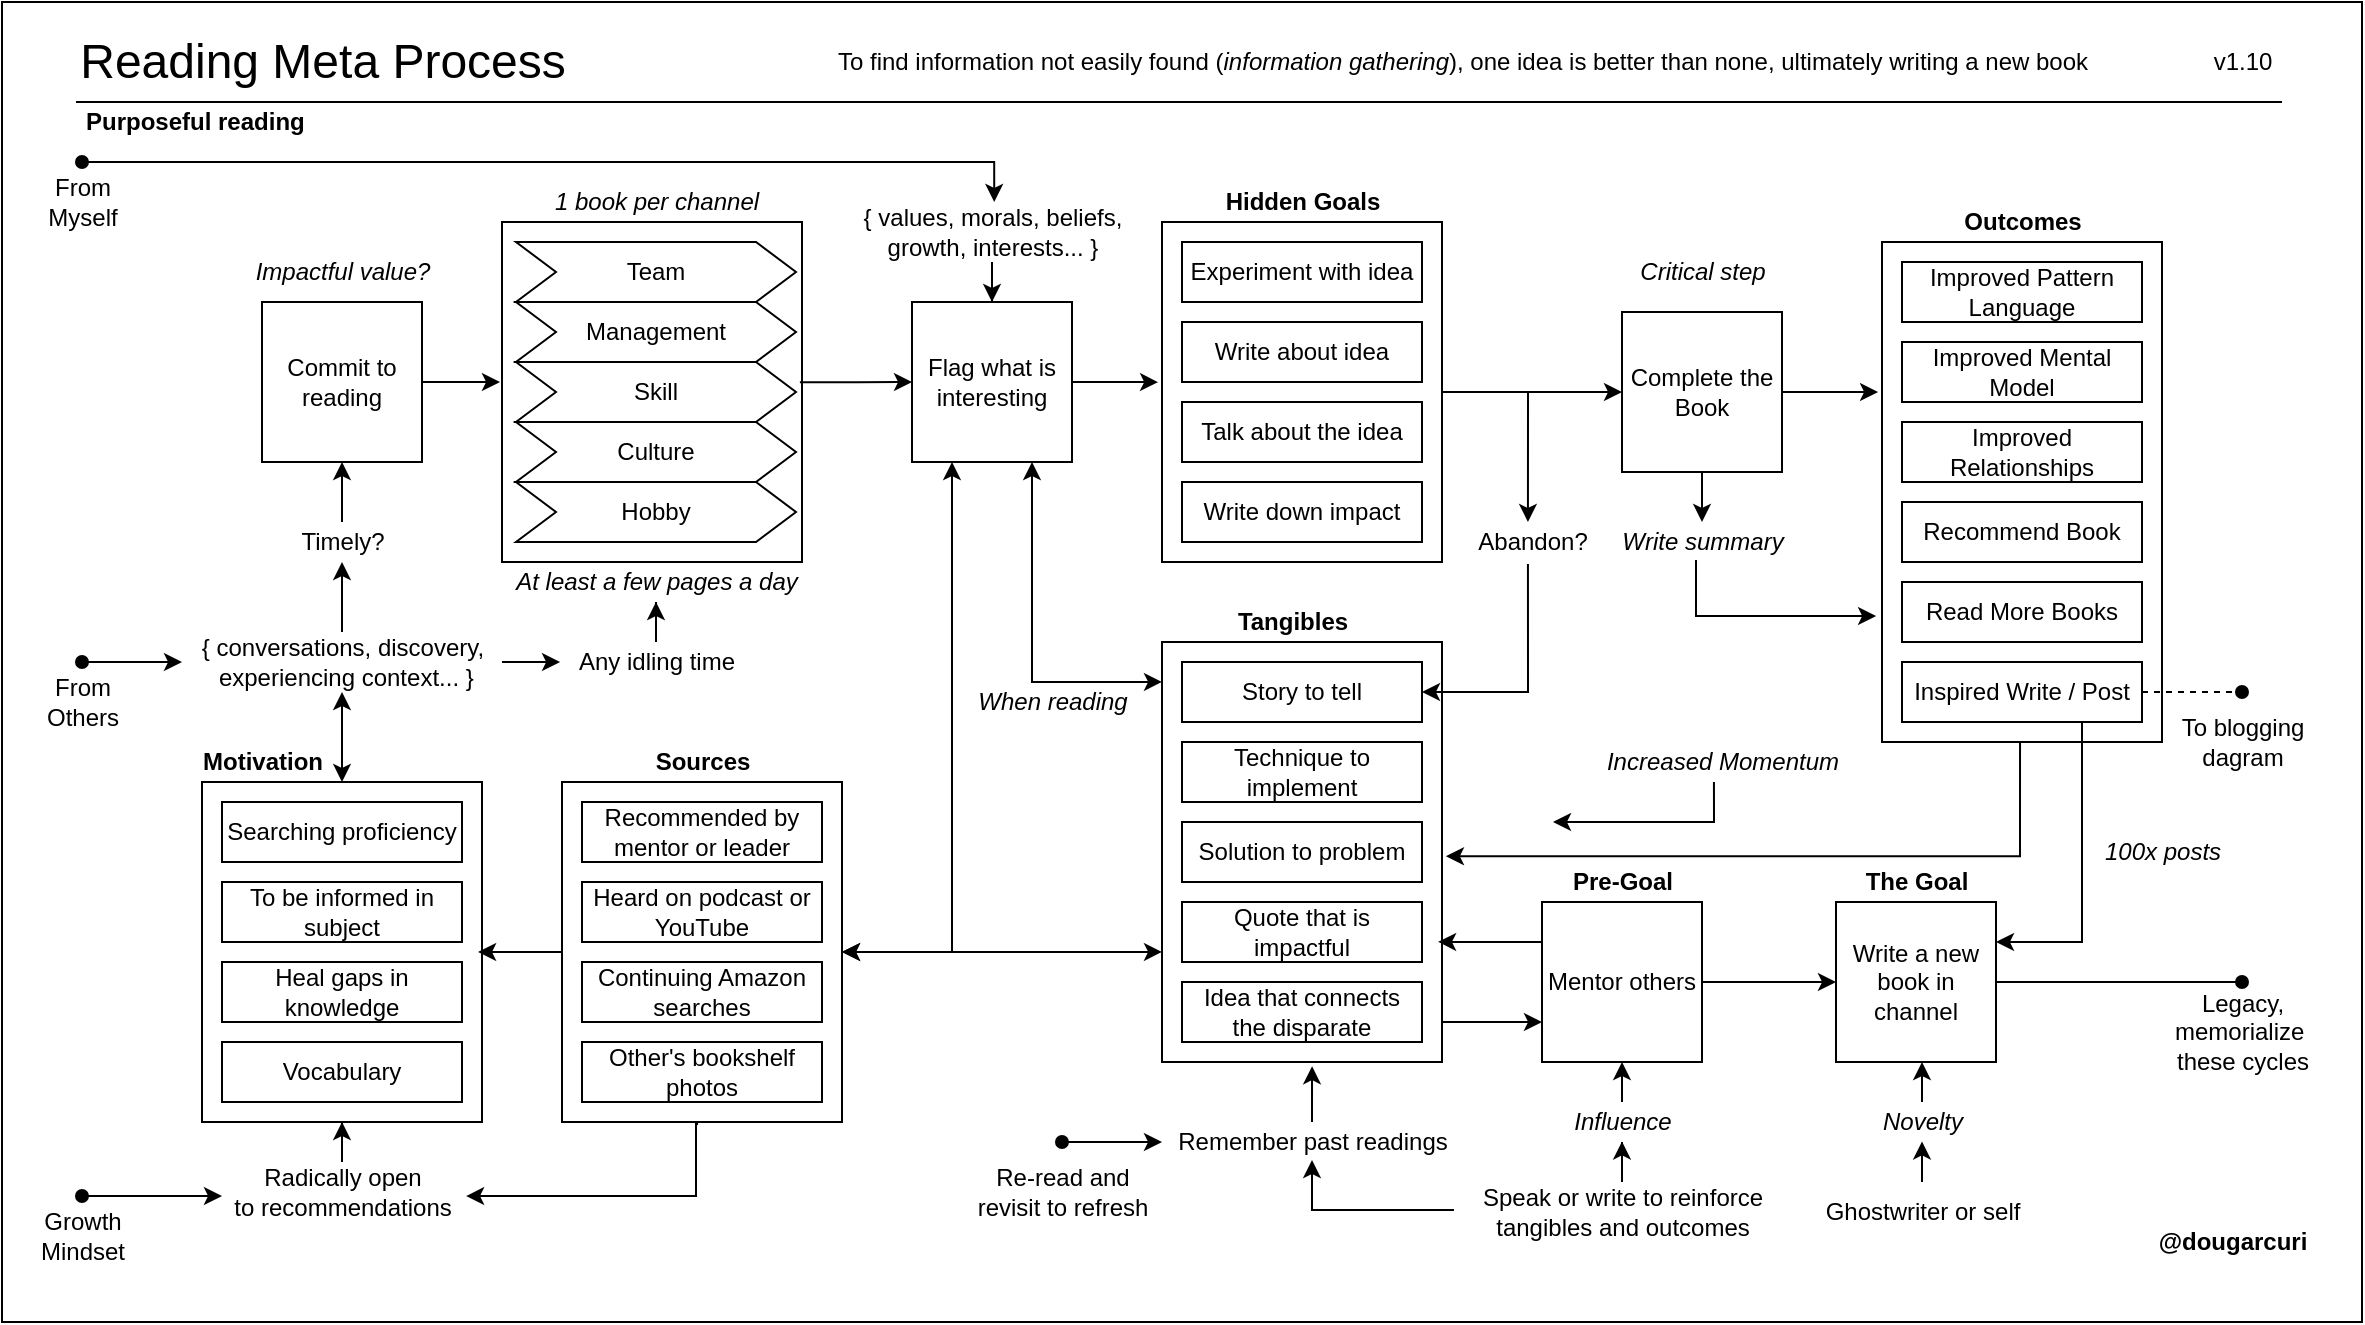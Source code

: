 <mxfile version="13.10.2" type="device" pages="8"><diagram id="YEcZWM5yn9CC_GXmh8b7" name="reading-process"><mxGraphModel dx="2065" dy="786" grid="1" gridSize="10" guides="1" tooltips="1" connect="1" arrows="1" fold="1" page="1" pageScale="1" pageWidth="850" pageHeight="1100" math="0" shadow="0"><root><mxCell id="0"/><mxCell id="1" parent="0"/><mxCell id="oZXL2kZeHIh9_-ydEniH-325" value="" style="rounded=0;whiteSpace=wrap;html=1;fillColor=none;" parent="1" vertex="1"><mxGeometry x="-40" y="20" width="1180" height="660" as="geometry"/></mxCell><mxCell id="A-JzngfTE6EdmJs7HhvX-1" value="" style="verticalLabelPosition=bottom;verticalAlign=top;html=1;shape=mxgraph.basic.rect;fillColor2=none;strokeWidth=1;size=20;indent=5;fillColor=none;" parent="1" vertex="1"><mxGeometry x="210" y="130" width="150" height="170" as="geometry"/></mxCell><mxCell id="oZXL2kZeHIh9_-ydEniH-331" style="edgeStyle=orthogonalEdgeStyle;rounded=0;orthogonalLoop=1;jettySize=auto;html=1;entryX=0.471;entryY=0;entryDx=0;entryDy=0;entryPerimeter=0;startArrow=none;startFill=0;endArrow=classic;endFill=1;" parent="1" source="oZXL2kZeHIh9_-ydEniH-326" target="oZXL2kZeHIh9_-ydEniH-322" edge="1"><mxGeometry relative="1" as="geometry"/></mxCell><mxCell id="oZXL2kZeHIh9_-ydEniH-326" value="" style="verticalLabelPosition=bottom;verticalAlign=top;html=1;shape=mxgraph.basic.rect;fillColor2=none;strokeWidth=1;size=20;indent=5;fillColor=none;" parent="1" vertex="1"><mxGeometry x="540" y="130" width="140" height="170" as="geometry"/></mxCell><mxCell id="oZXL2kZeHIh9_-ydEniH-208" value="" style="verticalLabelPosition=bottom;verticalAlign=top;html=1;shape=mxgraph.basic.rect;fillColor2=none;strokeWidth=1;size=20;indent=5;fillColor=none;" parent="1" vertex="1"><mxGeometry x="60" y="410" width="140" height="170" as="geometry"/></mxCell><mxCell id="oZXL2kZeHIh9_-ydEniH-335" style="edgeStyle=orthogonalEdgeStyle;rounded=0;orthogonalLoop=1;jettySize=auto;html=1;entryX=1.014;entryY=0.51;entryDx=0;entryDy=0;entryPerimeter=0;startArrow=none;startFill=0;endArrow=classic;endFill=1;exitX=0.493;exitY=1;exitDx=0;exitDy=0;exitPerimeter=0;" parent="1" source="oZXL2kZeHIh9_-ydEniH-195" target="oZXL2kZeHIh9_-ydEniH-180" edge="1"><mxGeometry relative="1" as="geometry"/></mxCell><mxCell id="oZXL2kZeHIh9_-ydEniH-195" value="" style="verticalLabelPosition=bottom;verticalAlign=top;html=1;shape=mxgraph.basic.rect;fillColor2=none;strokeWidth=1;size=20;indent=5;fillColor=none;" parent="1" vertex="1"><mxGeometry x="900" y="140" width="140" height="250" as="geometry"/></mxCell><mxCell id="oZXL2kZeHIh9_-ydEniH-204" style="edgeStyle=orthogonalEdgeStyle;rounded=0;orthogonalLoop=1;jettySize=auto;html=1;entryX=0;entryY=0.75;entryDx=0;entryDy=0;startArrow=none;startFill=0;endArrow=classic;endFill=1;" parent="1" source="oZXL2kZeHIh9_-ydEniH-180" target="oZXL2kZeHIh9_-ydEniH-201" edge="1"><mxGeometry relative="1" as="geometry"><Array as="points"><mxPoint x="667" y="530"/><mxPoint x="667" y="530"/></Array></mxGeometry></mxCell><mxCell id="oZXL2kZeHIh9_-ydEniH-180" value="" style="verticalLabelPosition=bottom;verticalAlign=top;html=1;shape=mxgraph.basic.rect;fillColor2=none;strokeWidth=1;size=20;indent=5;fillColor=none;" parent="1" vertex="1"><mxGeometry x="540" y="340" width="140" height="210" as="geometry"/></mxCell><mxCell id="oZXL2kZeHIh9_-ydEniH-1" value="&lt;font style=&quot;font-size: 24px&quot;&gt;Reading Meta Process&lt;/font&gt;" style="text;html=1;align=center;verticalAlign=middle;resizable=0;points=[];autosize=1;" parent="1" vertex="1"><mxGeometry x="-10" y="40" width="260" height="20" as="geometry"/></mxCell><mxCell id="A-JzngfTE6EdmJs7HhvX-2" style="edgeStyle=orthogonalEdgeStyle;rounded=0;orthogonalLoop=1;jettySize=auto;html=1;exitX=1;exitY=0.5;exitDx=0;exitDy=0;entryX=-0.007;entryY=0.471;entryDx=0;entryDy=0;entryPerimeter=0;fillColor=#999999;" parent="1" source="oZXL2kZeHIh9_-ydEniH-2" target="A-JzngfTE6EdmJs7HhvX-1" edge="1"><mxGeometry relative="1" as="geometry"/></mxCell><mxCell id="oZXL2kZeHIh9_-ydEniH-2" value="Commit to reading" style="whiteSpace=wrap;html=1;aspect=fixed;" parent="1" vertex="1"><mxGeometry x="90" y="170" width="80" height="80" as="geometry"/></mxCell><mxCell id="oZXL2kZeHIh9_-ydEniH-7" value="To find information not easily found (&lt;i&gt;information gathering&lt;/i&gt;), one idea is better than none, ultimately writing a new book" style="text;html=1;align=center;verticalAlign=middle;resizable=0;points=[];autosize=1;" parent="1" vertex="1"><mxGeometry x="370" y="40" width="640" height="20" as="geometry"/></mxCell><mxCell id="oZXL2kZeHIh9_-ydEniH-17" value="&lt;b&gt;Purposeful reading&lt;/b&gt;" style="text;html=1;align=left;verticalAlign=middle;resizable=0;points=[];autosize=1;" parent="1" vertex="1"><mxGeometry y="70" width="120" height="20" as="geometry"/></mxCell><mxCell id="oZXL2kZeHIh9_-ydEniH-193" style="edgeStyle=orthogonalEdgeStyle;rounded=0;orthogonalLoop=1;jettySize=auto;html=1;exitX=0.25;exitY=1;exitDx=0;exitDy=0;entryX=1;entryY=0.5;entryDx=0;entryDy=0;entryPerimeter=0;startArrow=classic;startFill=1;endArrow=classic;endFill=1;" parent="1" source="oZXL2kZeHIh9_-ydEniH-18" target="oZXL2kZeHIh9_-ydEniH-182" edge="1"><mxGeometry relative="1" as="geometry"/></mxCell><mxCell id="oZXL2kZeHIh9_-ydEniH-328" style="edgeStyle=orthogonalEdgeStyle;rounded=0;orthogonalLoop=1;jettySize=auto;html=1;exitX=1;exitY=0.5;exitDx=0;exitDy=0;entryX=-0.014;entryY=0.471;entryDx=0;entryDy=0;entryPerimeter=0;startArrow=none;startFill=0;endArrow=classic;endFill=1;" parent="1" source="oZXL2kZeHIh9_-ydEniH-18" target="oZXL2kZeHIh9_-ydEniH-326" edge="1"><mxGeometry relative="1" as="geometry"/></mxCell><mxCell id="oZXL2kZeHIh9_-ydEniH-18" value="Flag what is interesting" style="whiteSpace=wrap;html=1;aspect=fixed;" parent="1" vertex="1"><mxGeometry x="415" y="170" width="80" height="80" as="geometry"/></mxCell><mxCell id="oZXL2kZeHIh9_-ydEniH-25" value="Experiment with idea" style="rounded=0;whiteSpace=wrap;html=1;" parent="1" vertex="1"><mxGeometry x="550" y="140" width="120" height="30" as="geometry"/></mxCell><mxCell id="oZXL2kZeHIh9_-ydEniH-26" value="Write about idea" style="rounded=0;whiteSpace=wrap;html=1;" parent="1" vertex="1"><mxGeometry x="550" y="180" width="120" height="30" as="geometry"/></mxCell><mxCell id="oZXL2kZeHIh9_-ydEniH-29" value="v1.10" style="text;html=1;align=center;verticalAlign=middle;resizable=0;points=[];autosize=1;" parent="1" vertex="1"><mxGeometry x="1060" y="40" width="40" height="20" as="geometry"/></mxCell><mxCell id="oZXL2kZeHIh9_-ydEniH-30" value="&lt;b&gt;@dougarcuri&lt;/b&gt;" style="text;html=1;align=center;verticalAlign=middle;resizable=0;points=[];autosize=1;" parent="1" vertex="1"><mxGeometry x="1030" y="630" width="90" height="20" as="geometry"/></mxCell><mxCell id="oZXL2kZeHIh9_-ydEniH-31" value="" style="endArrow=none;html=1;" parent="1" edge="1"><mxGeometry width="50" height="50" relative="1" as="geometry"><mxPoint x="-3" y="70" as="sourcePoint"/><mxPoint x="1100" y="70" as="targetPoint"/></mxGeometry></mxCell><mxCell id="oZXL2kZeHIh9_-ydEniH-39" value="Talk about the idea" style="rounded=0;whiteSpace=wrap;html=1;" parent="1" vertex="1"><mxGeometry x="550" y="220" width="120" height="30" as="geometry"/></mxCell><mxCell id="oZXL2kZeHIh9_-ydEniH-46" value="&lt;i&gt;1 book per channel&lt;/i&gt;" style="text;html=1;align=center;verticalAlign=middle;resizable=0;points=[];autosize=1;" parent="1" vertex="1"><mxGeometry x="227" y="110" width="120" height="20" as="geometry"/></mxCell><mxCell id="oZXL2kZeHIh9_-ydEniH-47" value="&lt;i&gt;At least a few pages a day&lt;/i&gt;" style="text;html=1;align=center;verticalAlign=middle;resizable=0;points=[];autosize=1;" parent="1" vertex="1"><mxGeometry x="207" y="300" width="160" height="20" as="geometry"/></mxCell><mxCell id="n6V0XIyVLYUy26WiJMOj-5" style="edgeStyle=orthogonalEdgeStyle;rounded=0;orthogonalLoop=1;jettySize=auto;html=1;" parent="1" source="oZXL2kZeHIh9_-ydEniH-49" target="oZXL2kZeHIh9_-ydEniH-208" edge="1"><mxGeometry relative="1" as="geometry"/></mxCell><mxCell id="oZXL2kZeHIh9_-ydEniH-49" value="Radically open&lt;br&gt;to recommendations" style="text;html=1;align=center;verticalAlign=middle;resizable=0;points=[];autosize=1;" parent="1" vertex="1"><mxGeometry x="70" y="600" width="120" height="30" as="geometry"/></mxCell><mxCell id="oZXL2kZeHIh9_-ydEniH-60" value="Write down impact" style="rounded=0;whiteSpace=wrap;html=1;" parent="1" vertex="1"><mxGeometry x="550" y="260" width="120" height="30" as="geometry"/></mxCell><mxCell id="oZXL2kZeHIh9_-ydEniH-70" value="&lt;b&gt;Outcomes&lt;/b&gt;" style="text;html=1;align=center;verticalAlign=middle;resizable=0;points=[];autosize=1;" parent="1" vertex="1"><mxGeometry x="935" y="120" width="70" height="20" as="geometry"/></mxCell><mxCell id="oZXL2kZeHIh9_-ydEniH-90" value="Improved Pattern Language" style="rounded=0;whiteSpace=wrap;html=1;" parent="1" vertex="1"><mxGeometry x="910" y="150" width="120" height="30" as="geometry"/></mxCell><mxCell id="oZXL2kZeHIh9_-ydEniH-91" value="Recommend Book" style="rounded=0;whiteSpace=wrap;html=1;" parent="1" vertex="1"><mxGeometry x="910" y="270" width="120" height="30" as="geometry"/></mxCell><mxCell id="oZXL2kZeHIh9_-ydEniH-92" value="Improved Mental Model" style="rounded=0;whiteSpace=wrap;html=1;" parent="1" vertex="1"><mxGeometry x="910" y="190" width="120" height="30" as="geometry"/></mxCell><mxCell id="oZXL2kZeHIh9_-ydEniH-93" value="Read More Books" style="rounded=0;whiteSpace=wrap;html=1;" parent="1" vertex="1"><mxGeometry x="910" y="310" width="120" height="30" as="geometry"/></mxCell><mxCell id="oZXL2kZeHIh9_-ydEniH-282" style="edgeStyle=orthogonalEdgeStyle;rounded=0;orthogonalLoop=1;jettySize=auto;html=1;entryX=0.5;entryY=0;entryDx=0;entryDy=0;entryPerimeter=0;startArrow=none;startFill=0;endArrow=classic;endFill=1;" parent="1" source="oZXL2kZeHIh9_-ydEniH-110" target="oZXL2kZeHIh9_-ydEniH-278" edge="1"><mxGeometry relative="1" as="geometry"/></mxCell><mxCell id="oZXL2kZeHIh9_-ydEniH-333" style="edgeStyle=orthogonalEdgeStyle;rounded=0;orthogonalLoop=1;jettySize=auto;html=1;exitX=1;exitY=0.5;exitDx=0;exitDy=0;entryX=-0.014;entryY=0.3;entryDx=0;entryDy=0;entryPerimeter=0;startArrow=none;startFill=0;endArrow=classic;endFill=1;" parent="1" source="oZXL2kZeHIh9_-ydEniH-110" target="oZXL2kZeHIh9_-ydEniH-195" edge="1"><mxGeometry relative="1" as="geometry"/></mxCell><mxCell id="oZXL2kZeHIh9_-ydEniH-110" value="Complete the Book" style="whiteSpace=wrap;html=1;aspect=fixed;" parent="1" vertex="1"><mxGeometry x="770" y="175" width="80" height="80" as="geometry"/></mxCell><mxCell id="oZXL2kZeHIh9_-ydEniH-123" value="Team" style="shape=step;perimeter=stepPerimeter;whiteSpace=wrap;html=1;fixedSize=1;fillColor=none;" parent="1" vertex="1"><mxGeometry x="217" y="140" width="140" height="30" as="geometry"/></mxCell><mxCell id="oZXL2kZeHIh9_-ydEniH-125" value="Management" style="shape=step;perimeter=stepPerimeter;whiteSpace=wrap;html=1;fixedSize=1;fillColor=none;" parent="1" vertex="1"><mxGeometry x="217" y="170" width="140" height="30" as="geometry"/></mxCell><mxCell id="oZXL2kZeHIh9_-ydEniH-130" value="Skill" style="shape=step;perimeter=stepPerimeter;whiteSpace=wrap;html=1;fixedSize=1;fillColor=none;" parent="1" vertex="1"><mxGeometry x="217" y="200" width="140" height="30" as="geometry"/></mxCell><mxCell id="oZXL2kZeHIh9_-ydEniH-134" value="Culture" style="shape=step;perimeter=stepPerimeter;whiteSpace=wrap;html=1;fixedSize=1;fillColor=none;" parent="1" vertex="1"><mxGeometry x="217" y="230" width="140" height="30" as="geometry"/></mxCell><mxCell id="oZXL2kZeHIh9_-ydEniH-159" value="&lt;i&gt;Critical step&lt;/i&gt;" style="text;html=1;align=center;verticalAlign=middle;resizable=0;points=[];autosize=1;" parent="1" vertex="1"><mxGeometry x="770" y="145" width="80" height="20" as="geometry"/></mxCell><mxCell id="oZXL2kZeHIh9_-ydEniH-166" value="Story to tell" style="rounded=0;whiteSpace=wrap;html=1;" parent="1" vertex="1"><mxGeometry x="550" y="350" width="120" height="30" as="geometry"/></mxCell><mxCell id="oZXL2kZeHIh9_-ydEniH-167" value="Technique to implement" style="rounded=0;whiteSpace=wrap;html=1;" parent="1" vertex="1"><mxGeometry x="550" y="390" width="120" height="30" as="geometry"/></mxCell><mxCell id="oZXL2kZeHIh9_-ydEniH-168" value="Solution to problem" style="rounded=0;whiteSpace=wrap;html=1;" parent="1" vertex="1"><mxGeometry x="550" y="430" width="120" height="30" as="geometry"/></mxCell><mxCell id="oZXL2kZeHIh9_-ydEniH-170" value="Quote that is impactful" style="rounded=0;whiteSpace=wrap;html=1;" parent="1" vertex="1"><mxGeometry x="550" y="470" width="120" height="30" as="geometry"/></mxCell><mxCell id="oZXL2kZeHIh9_-ydEniH-173" value="Idea that connects the disparate" style="rounded=0;whiteSpace=wrap;html=1;" parent="1" vertex="1"><mxGeometry x="550" y="510" width="120" height="30" as="geometry"/></mxCell><mxCell id="oZXL2kZeHIh9_-ydEniH-174" value="&lt;b&gt;Tangibles&lt;/b&gt;" style="text;html=1;align=center;verticalAlign=middle;resizable=0;points=[];autosize=1;" parent="1" vertex="1"><mxGeometry x="570" y="320" width="70" height="20" as="geometry"/></mxCell><mxCell id="oZXL2kZeHIh9_-ydEniH-181" style="edgeStyle=orthogonalEdgeStyle;rounded=0;orthogonalLoop=1;jettySize=auto;html=1;entryX=0.75;entryY=1;entryDx=0;entryDy=0;endArrow=classic;endFill=1;startArrow=classic;startFill=1;exitX=0;exitY=0.095;exitDx=0;exitDy=0;exitPerimeter=0;" parent="1" source="oZXL2kZeHIh9_-ydEniH-180" target="oZXL2kZeHIh9_-ydEniH-18" edge="1"><mxGeometry relative="1" as="geometry"/></mxCell><mxCell id="oZXL2kZeHIh9_-ydEniH-192" style="edgeStyle=orthogonalEdgeStyle;rounded=0;orthogonalLoop=1;jettySize=auto;html=1;startArrow=classic;startFill=1;endArrow=classic;endFill=1;entryX=0;entryY=0.595;entryDx=0;entryDy=0;entryPerimeter=0;" parent="1" source="oZXL2kZeHIh9_-ydEniH-182" edge="1"><mxGeometry relative="1" as="geometry"><mxPoint x="540" y="494.95" as="targetPoint"/></mxGeometry></mxCell><mxCell id="oZXL2kZeHIh9_-ydEniH-262" style="edgeStyle=orthogonalEdgeStyle;rounded=0;orthogonalLoop=1;jettySize=auto;html=1;exitX=1;exitY=0.5;exitDx=0;exitDy=0;startArrow=none;startFill=0;endArrow=oval;endFill=1;" parent="1" source="oZXL2kZeHIh9_-ydEniH-199" edge="1"><mxGeometry relative="1" as="geometry"><mxPoint x="1080" y="510" as="targetPoint"/><mxPoint x="1020" y="510" as="sourcePoint"/></mxGeometry></mxCell><mxCell id="oZXL2kZeHIh9_-ydEniH-199" value="Write a new book in channel" style="whiteSpace=wrap;html=1;aspect=fixed;" parent="1" vertex="1"><mxGeometry x="877" y="470" width="80" height="80" as="geometry"/></mxCell><mxCell id="oZXL2kZeHIh9_-ydEniH-203" style="edgeStyle=orthogonalEdgeStyle;rounded=0;orthogonalLoop=1;jettySize=auto;html=1;exitX=0;exitY=0.25;exitDx=0;exitDy=0;entryX=0.986;entryY=0.714;entryDx=0;entryDy=0;entryPerimeter=0;startArrow=none;startFill=0;endArrow=classic;endFill=1;" parent="1" source="oZXL2kZeHIh9_-ydEniH-201" target="oZXL2kZeHIh9_-ydEniH-180" edge="1"><mxGeometry relative="1" as="geometry"/></mxCell><mxCell id="oZXL2kZeHIh9_-ydEniH-205" style="edgeStyle=orthogonalEdgeStyle;rounded=0;orthogonalLoop=1;jettySize=auto;html=1;exitX=1;exitY=0.5;exitDx=0;exitDy=0;entryX=0;entryY=0.5;entryDx=0;entryDy=0;startArrow=none;startFill=0;endArrow=classic;endFill=1;" parent="1" source="oZXL2kZeHIh9_-ydEniH-201" target="oZXL2kZeHIh9_-ydEniH-199" edge="1"><mxGeometry relative="1" as="geometry"/></mxCell><mxCell id="oZXL2kZeHIh9_-ydEniH-201" value="Mentor others" style="whiteSpace=wrap;html=1;aspect=fixed;" parent="1" vertex="1"><mxGeometry x="730" y="470" width="80" height="80" as="geometry"/></mxCell><mxCell id="oZXL2kZeHIh9_-ydEniH-206" value="&lt;b&gt;The Goal&lt;/b&gt;" style="text;html=1;align=center;verticalAlign=middle;resizable=0;points=[];autosize=1;" parent="1" vertex="1"><mxGeometry x="882" y="450" width="70" height="20" as="geometry"/></mxCell><mxCell id="oZXL2kZeHIh9_-ydEniH-216" style="edgeStyle=orthogonalEdgeStyle;rounded=0;orthogonalLoop=1;jettySize=auto;html=1;entryX=0.986;entryY=0.5;entryDx=0;entryDy=0;entryPerimeter=0;startArrow=none;startFill=0;endArrow=classic;endFill=1;" parent="1" source="oZXL2kZeHIh9_-ydEniH-182" target="oZXL2kZeHIh9_-ydEniH-208" edge="1"><mxGeometry relative="1" as="geometry"/></mxCell><mxCell id="oZXL2kZeHIh9_-ydEniH-218" style="edgeStyle=orthogonalEdgeStyle;rounded=0;orthogonalLoop=1;jettySize=auto;html=1;entryX=1.017;entryY=0.567;entryDx=0;entryDy=0;entryPerimeter=0;startArrow=none;startFill=0;endArrow=classic;endFill=1;exitX=0.486;exitY=1.006;exitDx=0;exitDy=0;exitPerimeter=0;" parent="1" source="oZXL2kZeHIh9_-ydEniH-182" target="oZXL2kZeHIh9_-ydEniH-49" edge="1"><mxGeometry relative="1" as="geometry"><mxPoint x="307" y="590" as="sourcePoint"/><Array as="points"><mxPoint x="307" y="581"/><mxPoint x="307" y="617"/></Array></mxGeometry></mxCell><mxCell id="oZXL2kZeHIh9_-ydEniH-182" value="" style="verticalLabelPosition=bottom;verticalAlign=top;html=1;shape=mxgraph.basic.rect;fillColor2=none;strokeWidth=1;size=20;indent=5;fillColor=none;" parent="1" vertex="1"><mxGeometry x="240" y="410" width="140" height="170" as="geometry"/></mxCell><mxCell id="oZXL2kZeHIh9_-ydEniH-163" value="&lt;b&gt;Sources&lt;/b&gt;" style="text;html=1;align=center;verticalAlign=middle;resizable=0;points=[];autosize=1;" parent="1" vertex="1"><mxGeometry x="280" y="390" width="60" height="20" as="geometry"/></mxCell><mxCell id="oZXL2kZeHIh9_-ydEniH-183" value="Recommended by mentor or leader" style="rounded=0;whiteSpace=wrap;html=1;" parent="1" vertex="1"><mxGeometry x="250" y="420" width="120" height="30" as="geometry"/></mxCell><mxCell id="oZXL2kZeHIh9_-ydEniH-185" value="Heard on podcast or YouTube" style="rounded=0;whiteSpace=wrap;html=1;" parent="1" vertex="1"><mxGeometry x="250" y="460" width="120" height="30" as="geometry"/></mxCell><mxCell id="oZXL2kZeHIh9_-ydEniH-188" value="Continuing Amazon searches" style="rounded=0;whiteSpace=wrap;html=1;" parent="1" vertex="1"><mxGeometry x="250" y="500" width="120" height="30" as="geometry"/></mxCell><mxCell id="oZXL2kZeHIh9_-ydEniH-217" value="&lt;b&gt;Hidden Goals&lt;/b&gt;" style="text;html=1;align=center;verticalAlign=middle;resizable=0;points=[];autosize=1;" parent="1" vertex="1"><mxGeometry x="565" y="110" width="90" height="20" as="geometry"/></mxCell><mxCell id="oZXL2kZeHIh9_-ydEniH-220" value="&lt;i&gt;When reading&lt;/i&gt;" style="text;html=1;align=center;verticalAlign=middle;resizable=0;points=[];autosize=1;" parent="1" vertex="1"><mxGeometry x="440" y="360" width="90" height="20" as="geometry"/></mxCell><mxCell id="oZXL2kZeHIh9_-ydEniH-231" style="edgeStyle=orthogonalEdgeStyle;rounded=0;orthogonalLoop=1;jettySize=auto;html=1;entryX=0.5;entryY=1;entryDx=0;entryDy=0;startArrow=none;startFill=0;endArrow=classic;endFill=1;" parent="1" source="oZXL2kZeHIh9_-ydEniH-266" target="oZXL2kZeHIh9_-ydEniH-2" edge="1"><mxGeometry relative="1" as="geometry"/></mxCell><mxCell id="oZXL2kZeHIh9_-ydEniH-275" style="edgeStyle=orthogonalEdgeStyle;rounded=0;orthogonalLoop=1;jettySize=auto;html=1;entryX=-0.033;entryY=0.5;entryDx=0;entryDy=0;entryPerimeter=0;startArrow=none;startFill=0;endArrow=classic;endFill=1;" parent="1" source="oZXL2kZeHIh9_-ydEniH-228" target="oZXL2kZeHIh9_-ydEniH-269" edge="1"><mxGeometry relative="1" as="geometry"/></mxCell><mxCell id="oZXL2kZeHIh9_-ydEniH-228" value="{ conversations, discovery,&lt;br&gt;&amp;nbsp;experiencing context... }" style="text;html=1;align=center;verticalAlign=middle;resizable=0;points=[];autosize=1;" parent="1" vertex="1"><mxGeometry x="50" y="335" width="160" height="30" as="geometry"/></mxCell><mxCell id="oZXL2kZeHIh9_-ydEniH-230" style="edgeStyle=orthogonalEdgeStyle;rounded=0;orthogonalLoop=1;jettySize=auto;html=1;entryX=0.5;entryY=1;entryDx=0;entryDy=0;entryPerimeter=0;startArrow=classic;startFill=1;endArrow=classic;endFill=1;" parent="1" source="oZXL2kZeHIh9_-ydEniH-208" target="oZXL2kZeHIh9_-ydEniH-228" edge="1"><mxGeometry relative="1" as="geometry"/></mxCell><mxCell id="oZXL2kZeHIh9_-ydEniH-234" value="Other's bookshelf photos" style="rounded=0;whiteSpace=wrap;html=1;" parent="1" vertex="1"><mxGeometry x="250" y="540" width="120" height="30" as="geometry"/></mxCell><mxCell id="oZXL2kZeHIh9_-ydEniH-235" value="Hobby" style="shape=step;perimeter=stepPerimeter;whiteSpace=wrap;html=1;fixedSize=1;fillColor=none;" parent="1" vertex="1"><mxGeometry x="217" y="260" width="140" height="30" as="geometry"/></mxCell><mxCell id="oZXL2kZeHIh9_-ydEniH-251" value="Heal gaps in knowledge" style="rounded=0;whiteSpace=wrap;html=1;" parent="1" vertex="1"><mxGeometry x="70" y="500" width="120" height="30" as="geometry"/></mxCell><mxCell id="oZXL2kZeHIh9_-ydEniH-209" value="&lt;b&gt;Motivation&lt;/b&gt;" style="text;html=1;align=center;verticalAlign=middle;resizable=0;points=[];autosize=1;" parent="1" vertex="1"><mxGeometry x="50" y="390" width="80" height="20" as="geometry"/></mxCell><mxCell id="oZXL2kZeHIh9_-ydEniH-210" value="Searching proficiency" style="rounded=0;whiteSpace=wrap;html=1;" parent="1" vertex="1"><mxGeometry x="70" y="420" width="120" height="30" as="geometry"/></mxCell><mxCell id="oZXL2kZeHIh9_-ydEniH-211" value="To be informed in subject" style="rounded=0;whiteSpace=wrap;html=1;" parent="1" vertex="1"><mxGeometry x="70" y="460" width="120" height="30" as="geometry"/></mxCell><mxCell id="oZXL2kZeHIh9_-ydEniH-212" value="Vocabulary" style="rounded=0;whiteSpace=wrap;html=1;" parent="1" vertex="1"><mxGeometry x="70" y="540" width="120" height="30" as="geometry"/></mxCell><mxCell id="oZXL2kZeHIh9_-ydEniH-253" style="edgeStyle=orthogonalEdgeStyle;rounded=0;orthogonalLoop=1;jettySize=auto;html=1;entryX=0.5;entryY=0.985;entryDx=0;entryDy=0;entryPerimeter=0;startArrow=none;startFill=0;endArrow=classic;endFill=1;" parent="1" source="oZXL2kZeHIh9_-ydEniH-304" edge="1"><mxGeometry relative="1" as="geometry"><mxPoint x="770" y="550" as="targetPoint"/></mxGeometry></mxCell><mxCell id="oZXL2kZeHIh9_-ydEniH-298" style="edgeStyle=orthogonalEdgeStyle;rounded=0;orthogonalLoop=1;jettySize=auto;html=1;entryX=0.5;entryY=0.95;entryDx=0;entryDy=0;entryPerimeter=0;startArrow=none;startFill=0;endArrow=classic;endFill=1;exitX=-0.025;exitY=0.467;exitDx=0;exitDy=0;exitPerimeter=0;" parent="1" source="oZXL2kZeHIh9_-ydEniH-254" target="oZXL2kZeHIh9_-ydEniH-292" edge="1"><mxGeometry relative="1" as="geometry"><Array as="points"><mxPoint x="615" y="624"/></Array></mxGeometry></mxCell><mxCell id="oZXL2kZeHIh9_-ydEniH-254" value="Speak or write to reinforce&lt;br&gt;tangibles and outcomes" style="text;html=1;align=center;verticalAlign=middle;resizable=0;points=[];autosize=1;" parent="1" vertex="1"><mxGeometry x="690" y="610" width="160" height="30" as="geometry"/></mxCell><mxCell id="oZXL2kZeHIh9_-ydEniH-258" style="edgeStyle=orthogonalEdgeStyle;rounded=0;orthogonalLoop=1;jettySize=auto;html=1;startArrow=none;startFill=0;endArrow=classic;endFill=1;exitX=0.469;exitY=1;exitDx=0;exitDy=0;exitPerimeter=0;" parent="1" source="oZXL2kZeHIh9_-ydEniH-257" edge="1"><mxGeometry relative="1" as="geometry"><mxPoint x="735" y="430" as="targetPoint"/></mxGeometry></mxCell><mxCell id="oZXL2kZeHIh9_-ydEniH-257" value="&lt;i&gt;Increased Momentum&lt;/i&gt;" style="text;html=1;align=center;verticalAlign=middle;resizable=0;points=[];autosize=1;" parent="1" vertex="1"><mxGeometry x="755" y="390" width="130" height="20" as="geometry"/></mxCell><mxCell id="oZXL2kZeHIh9_-ydEniH-259" value="&lt;b&gt;Pre-Goal&lt;/b&gt;" style="text;html=1;align=center;verticalAlign=middle;resizable=0;points=[];autosize=1;" parent="1" vertex="1"><mxGeometry x="735" y="450" width="70" height="20" as="geometry"/></mxCell><mxCell id="oZXL2kZeHIh9_-ydEniH-263" value="Legacy, &lt;br&gt;memorialize&amp;nbsp;&lt;br&gt;these cycles" style="text;html=1;align=center;verticalAlign=middle;resizable=0;points=[];autosize=1;" parent="1" vertex="1"><mxGeometry x="1040" y="510" width="80" height="50" as="geometry"/></mxCell><mxCell id="oZXL2kZeHIh9_-ydEniH-265" value="&lt;i&gt;Impactful value?&lt;/i&gt;" style="text;html=1;align=center;verticalAlign=middle;resizable=0;points=[];autosize=1;" parent="1" vertex="1"><mxGeometry x="80" y="145" width="100" height="20" as="geometry"/></mxCell><mxCell id="oZXL2kZeHIh9_-ydEniH-268" value="Improved Relationships" style="rounded=0;whiteSpace=wrap;html=1;" parent="1" vertex="1"><mxGeometry x="910" y="230" width="120" height="30" as="geometry"/></mxCell><mxCell id="oZXL2kZeHIh9_-ydEniH-273" style="edgeStyle=orthogonalEdgeStyle;rounded=0;orthogonalLoop=1;jettySize=auto;html=1;startArrow=none;startFill=0;endArrow=classic;endFill=1;" parent="1" source="oZXL2kZeHIh9_-ydEniH-269" target="oZXL2kZeHIh9_-ydEniH-47" edge="1"><mxGeometry relative="1" as="geometry"/></mxCell><mxCell id="oZXL2kZeHIh9_-ydEniH-269" value="Any idling time" style="text;html=1;align=center;verticalAlign=middle;resizable=0;points=[];autosize=1;" parent="1" vertex="1"><mxGeometry x="242" y="340" width="90" height="20" as="geometry"/></mxCell><mxCell id="oZXL2kZeHIh9_-ydEniH-266" value="Timely?" style="text;html=1;align=center;verticalAlign=middle;resizable=0;points=[];autosize=1;" parent="1" vertex="1"><mxGeometry x="100" y="280" width="60" height="20" as="geometry"/></mxCell><mxCell id="oZXL2kZeHIh9_-ydEniH-274" style="edgeStyle=orthogonalEdgeStyle;rounded=0;orthogonalLoop=1;jettySize=auto;html=1;entryX=0.5;entryY=1;entryDx=0;entryDy=0;startArrow=none;startFill=0;endArrow=classic;endFill=1;" parent="1" source="oZXL2kZeHIh9_-ydEniH-228" target="oZXL2kZeHIh9_-ydEniH-266" edge="1"><mxGeometry relative="1" as="geometry"><mxPoint x="130" y="330" as="sourcePoint"/><mxPoint x="130" y="250" as="targetPoint"/></mxGeometry></mxCell><mxCell id="oZXL2kZeHIh9_-ydEniH-337" style="edgeStyle=orthogonalEdgeStyle;rounded=0;orthogonalLoop=1;jettySize=auto;html=1;entryX=-0.021;entryY=0.748;entryDx=0;entryDy=0;entryPerimeter=0;startArrow=none;startFill=0;endArrow=classic;endFill=1;exitX=0.47;exitY=0.95;exitDx=0;exitDy=0;exitPerimeter=0;" parent="1" source="oZXL2kZeHIh9_-ydEniH-278" target="oZXL2kZeHIh9_-ydEniH-195" edge="1"><mxGeometry relative="1" as="geometry"><Array as="points"><mxPoint x="807" y="327"/></Array></mxGeometry></mxCell><mxCell id="oZXL2kZeHIh9_-ydEniH-278" value="&lt;i&gt;Write summary&lt;/i&gt;" style="text;html=1;align=center;verticalAlign=middle;resizable=0;points=[];autosize=1;" parent="1" vertex="1"><mxGeometry x="760" y="280" width="100" height="20" as="geometry"/></mxCell><mxCell id="oZXL2kZeHIh9_-ydEniH-289" style="edgeStyle=orthogonalEdgeStyle;rounded=0;orthogonalLoop=1;jettySize=auto;html=1;entryX=0.5;entryY=0;entryDx=0;entryDy=0;startArrow=none;startFill=0;endArrow=classic;endFill=1;" parent="1" source="oZXL2kZeHIh9_-ydEniH-283" target="oZXL2kZeHIh9_-ydEniH-18" edge="1"><mxGeometry relative="1" as="geometry"/></mxCell><mxCell id="oZXL2kZeHIh9_-ydEniH-283" value="{ values, morals, beliefs,&lt;br&gt;growth, interests... }" style="text;html=1;align=center;verticalAlign=middle;resizable=0;points=[];autosize=1;" parent="1" vertex="1"><mxGeometry x="385" y="120" width="140" height="30" as="geometry"/></mxCell><mxCell id="oZXL2kZeHIh9_-ydEniH-287" style="edgeStyle=orthogonalEdgeStyle;rounded=0;orthogonalLoop=1;jettySize=auto;html=1;startArrow=classic;startFill=1;endArrow=oval;endFill=1;exitX=0.508;exitY=0;exitDx=0;exitDy=0;exitPerimeter=0;" parent="1" source="oZXL2kZeHIh9_-ydEniH-283" edge="1"><mxGeometry relative="1" as="geometry"><mxPoint y="100" as="targetPoint"/><mxPoint x="165" y="100" as="sourcePoint"/><Array as="points"><mxPoint x="456" y="100"/></Array></mxGeometry></mxCell><mxCell id="oZXL2kZeHIh9_-ydEniH-301" style="edgeStyle=orthogonalEdgeStyle;rounded=0;orthogonalLoop=1;jettySize=auto;html=1;entryX=0.536;entryY=1.01;entryDx=0;entryDy=0;entryPerimeter=0;startArrow=none;startFill=0;endArrow=classic;endFill=1;" parent="1" source="oZXL2kZeHIh9_-ydEniH-292" target="oZXL2kZeHIh9_-ydEniH-180" edge="1"><mxGeometry relative="1" as="geometry"/></mxCell><mxCell id="oZXL2kZeHIh9_-ydEniH-292" value="Remember past readings" style="text;html=1;align=center;verticalAlign=middle;resizable=0;points=[];autosize=1;" parent="1" vertex="1"><mxGeometry x="540" y="580" width="150" height="20" as="geometry"/></mxCell><mxCell id="oZXL2kZeHIh9_-ydEniH-304" value="&lt;i&gt;Influence&lt;/i&gt;" style="text;html=1;align=center;verticalAlign=middle;resizable=0;points=[];autosize=1;" parent="1" vertex="1"><mxGeometry x="740" y="570" width="60" height="20" as="geometry"/></mxCell><mxCell id="oZXL2kZeHIh9_-ydEniH-305" style="edgeStyle=orthogonalEdgeStyle;rounded=0;orthogonalLoop=1;jettySize=auto;html=1;entryX=0.5;entryY=0.985;entryDx=0;entryDy=0;entryPerimeter=0;startArrow=none;startFill=0;endArrow=classic;endFill=1;" parent="1" source="oZXL2kZeHIh9_-ydEniH-254" target="oZXL2kZeHIh9_-ydEniH-304" edge="1"><mxGeometry relative="1" as="geometry"><mxPoint x="770" y="550" as="targetPoint"/><mxPoint x="770" y="610" as="sourcePoint"/></mxGeometry></mxCell><mxCell id="oZXL2kZeHIh9_-ydEniH-310" style="edgeStyle=orthogonalEdgeStyle;rounded=0;orthogonalLoop=1;jettySize=auto;html=1;startArrow=classic;startFill=1;endArrow=oval;endFill=1;" parent="1" source="oZXL2kZeHIh9_-ydEniH-228" edge="1"><mxGeometry relative="1" as="geometry"><mxPoint y="350" as="targetPoint"/><mxPoint x="50" y="350" as="sourcePoint"/></mxGeometry></mxCell><mxCell id="oZXL2kZeHIh9_-ydEniH-313" value="From&lt;br&gt;Myself" style="text;html=1;align=center;verticalAlign=middle;resizable=0;points=[];autosize=1;" parent="1" vertex="1"><mxGeometry x="-25" y="105" width="50" height="30" as="geometry"/></mxCell><mxCell id="oZXL2kZeHIh9_-ydEniH-315" value="From&lt;br&gt;Others" style="text;html=1;align=center;verticalAlign=middle;resizable=0;points=[];autosize=1;" parent="1" vertex="1"><mxGeometry x="-25" y="355" width="50" height="30" as="geometry"/></mxCell><mxCell id="oZXL2kZeHIh9_-ydEniH-323" style="edgeStyle=orthogonalEdgeStyle;rounded=0;orthogonalLoop=1;jettySize=auto;html=1;entryX=1;entryY=0.5;entryDx=0;entryDy=0;startArrow=none;startFill=0;endArrow=classic;endFill=1;exitX=0.471;exitY=1.05;exitDx=0;exitDy=0;exitPerimeter=0;" parent="1" source="oZXL2kZeHIh9_-ydEniH-322" target="oZXL2kZeHIh9_-ydEniH-166" edge="1"><mxGeometry relative="1" as="geometry"/></mxCell><mxCell id="oZXL2kZeHIh9_-ydEniH-322" value="Abandon?" style="text;html=1;align=center;verticalAlign=middle;resizable=0;points=[];autosize=1;" parent="1" vertex="1"><mxGeometry x="690" y="280" width="70" height="20" as="geometry"/></mxCell><mxCell id="oZXL2kZeHIh9_-ydEniH-329" style="edgeStyle=orthogonalEdgeStyle;rounded=0;orthogonalLoop=1;jettySize=auto;html=1;entryX=0;entryY=0.5;entryDx=0;entryDy=0;startArrow=none;startFill=0;endArrow=classic;endFill=1;" parent="1" source="oZXL2kZeHIh9_-ydEniH-326" target="oZXL2kZeHIh9_-ydEniH-110" edge="1"><mxGeometry relative="1" as="geometry"/></mxCell><mxCell id="oZXL2kZeHIh9_-ydEniH-340" style="edgeStyle=orthogonalEdgeStyle;rounded=0;orthogonalLoop=1;jettySize=auto;html=1;exitX=0.75;exitY=1;exitDx=0;exitDy=0;entryX=1;entryY=0.25;entryDx=0;entryDy=0;startArrow=none;startFill=0;endArrow=classic;endFill=1;" parent="1" source="oZXL2kZeHIh9_-ydEniH-336" target="oZXL2kZeHIh9_-ydEniH-199" edge="1"><mxGeometry relative="1" as="geometry"/></mxCell><mxCell id="Stc0XUssGMkksN1cYeFG-1" style="edgeStyle=orthogonalEdgeStyle;rounded=0;orthogonalLoop=1;jettySize=auto;html=1;exitX=1;exitY=0.5;exitDx=0;exitDy=0;dashed=1;endArrow=oval;endFill=1;" parent="1" source="oZXL2kZeHIh9_-ydEniH-336" edge="1"><mxGeometry relative="1" as="geometry"><mxPoint x="1080" y="365" as="targetPoint"/></mxGeometry></mxCell><mxCell id="oZXL2kZeHIh9_-ydEniH-336" value="Inspired Write / Post" style="rounded=0;whiteSpace=wrap;html=1;" parent="1" vertex="1"><mxGeometry x="910" y="350" width="120" height="30" as="geometry"/></mxCell><mxCell id="oZXL2kZeHIh9_-ydEniH-338" style="edgeStyle=orthogonalEdgeStyle;rounded=0;orthogonalLoop=1;jettySize=auto;html=1;startArrow=classic;startFill=1;endArrow=oval;endFill=1;" parent="1" edge="1"><mxGeometry relative="1" as="geometry"><mxPoint x="490" y="590" as="targetPoint"/><mxPoint x="540" y="590" as="sourcePoint"/></mxGeometry></mxCell><mxCell id="oZXL2kZeHIh9_-ydEniH-339" value="Re-read and &lt;br&gt;revisit to refresh" style="text;html=1;align=center;verticalAlign=middle;resizable=0;points=[];autosize=1;" parent="1" vertex="1"><mxGeometry x="440" y="600" width="100" height="30" as="geometry"/></mxCell><mxCell id="oZXL2kZeHIh9_-ydEniH-341" value="&lt;i&gt;100x posts&lt;/i&gt;" style="text;html=1;align=center;verticalAlign=middle;resizable=0;points=[];autosize=1;" parent="1" vertex="1"><mxGeometry x="1005" y="435" width="70" height="20" as="geometry"/></mxCell><mxCell id="A-JzngfTE6EdmJs7HhvX-5" style="edgeStyle=orthogonalEdgeStyle;rounded=0;orthogonalLoop=1;jettySize=auto;html=1;entryX=0;entryY=0.5;entryDx=0;entryDy=0;fillColor=#999999;exitX=0.993;exitY=0.471;exitDx=0;exitDy=0;exitPerimeter=0;" parent="1" source="A-JzngfTE6EdmJs7HhvX-1" target="oZXL2kZeHIh9_-ydEniH-18" edge="1"><mxGeometry relative="1" as="geometry"/></mxCell><mxCell id="Stc0XUssGMkksN1cYeFG-2" value="To blogging&lt;br&gt;dagram" style="text;html=1;align=center;verticalAlign=middle;resizable=0;points=[];autosize=1;" parent="1" vertex="1"><mxGeometry x="1040" y="375" width="80" height="30" as="geometry"/></mxCell><mxCell id="n6V0XIyVLYUy26WiJMOj-1" style="edgeStyle=orthogonalEdgeStyle;rounded=0;orthogonalLoop=1;jettySize=auto;html=1;startArrow=classic;startFill=1;endArrow=oval;endFill=1;" parent="1" edge="1"><mxGeometry relative="1" as="geometry"><mxPoint y="617" as="targetPoint"/><mxPoint x="70" y="617" as="sourcePoint"/></mxGeometry></mxCell><mxCell id="n6V0XIyVLYUy26WiJMOj-2" value="Growth&lt;br&gt;Mindset" style="text;html=1;align=center;verticalAlign=middle;resizable=0;points=[];autosize=1;" parent="1" vertex="1"><mxGeometry x="-30" y="622" width="60" height="30" as="geometry"/></mxCell><mxCell id="UTUEvU0mfvEQLrUf4hML-1" value="Ghostwriter or self" style="text;html=1;align=center;verticalAlign=middle;resizable=0;points=[];autosize=1;" vertex="1" parent="1"><mxGeometry x="865" y="615" width="110" height="20" as="geometry"/></mxCell><mxCell id="UTUEvU0mfvEQLrUf4hML-3" style="edgeStyle=orthogonalEdgeStyle;rounded=0;orthogonalLoop=1;jettySize=auto;html=1;entryX=0.5;entryY=0.985;entryDx=0;entryDy=0;entryPerimeter=0;startArrow=none;startFill=0;endArrow=classic;endFill=1;" edge="1" parent="1" source="UTUEvU0mfvEQLrUf4hML-4"><mxGeometry relative="1" as="geometry"><mxPoint x="920" y="550" as="targetPoint"/></mxGeometry></mxCell><mxCell id="UTUEvU0mfvEQLrUf4hML-4" value="&lt;i&gt;Novelty&lt;/i&gt;" style="text;html=1;align=center;verticalAlign=middle;resizable=0;points=[];autosize=1;" vertex="1" parent="1"><mxGeometry x="890" y="570" width="60" height="20" as="geometry"/></mxCell><mxCell id="UTUEvU0mfvEQLrUf4hML-5" style="edgeStyle=orthogonalEdgeStyle;rounded=0;orthogonalLoop=1;jettySize=auto;html=1;entryX=0.5;entryY=0.985;entryDx=0;entryDy=0;entryPerimeter=0;startArrow=none;startFill=0;endArrow=classic;endFill=1;" edge="1" parent="1" target="UTUEvU0mfvEQLrUf4hML-4"><mxGeometry relative="1" as="geometry"><mxPoint x="920" y="550" as="targetPoint"/><mxPoint x="920" y="610" as="sourcePoint"/></mxGeometry></mxCell></root></mxGraphModel></diagram><diagram id="ScNQHD-ZXfyQ1W2O3WGo" name="part-1"><mxGraphModel dx="2144" dy="746" grid="1" gridSize="10" guides="1" tooltips="1" connect="1" arrows="1" fold="1" page="1" pageScale="1" pageWidth="850" pageHeight="1100" math="0" shadow="0"><root><mxCell id="pHfzAYDuTYUciIrtvgc4-0"/><mxCell id="pHfzAYDuTYUciIrtvgc4-1" parent="pHfzAYDuTYUciIrtvgc4-0"/><mxCell id="kQxhVPlSF-dp1hv491J2-0" value="" style="rounded=0;whiteSpace=wrap;html=1;fillColor=none;" parent="pHfzAYDuTYUciIrtvgc4-1" vertex="1"><mxGeometry x="-30" y="20" width="500" height="650" as="geometry"/></mxCell><mxCell id="kQxhVPlSF-dp1hv491J2-3" value="" style="verticalLabelPosition=bottom;verticalAlign=top;html=1;shape=mxgraph.basic.rect;fillColor2=none;strokeWidth=1;size=20;indent=5;fillColor=none;" parent="pHfzAYDuTYUciIrtvgc4-1" vertex="1"><mxGeometry x="95" y="410" width="140" height="170" as="geometry"/></mxCell><mxCell id="kQxhVPlSF-dp1hv491J2-8" value="&lt;font style=&quot;font-size: 24px&quot;&gt;Reading Meta Process&lt;/font&gt;" style="text;html=1;align=center;verticalAlign=middle;resizable=0;points=[];autosize=1;" parent="pHfzAYDuTYUciIrtvgc4-1" vertex="1"><mxGeometry x="-10" y="40" width="260" height="20" as="geometry"/></mxCell><mxCell id="Jv1WFJElZErdY9EyPfOr-9" style="edgeStyle=orthogonalEdgeStyle;rounded=0;orthogonalLoop=1;jettySize=auto;html=1;exitX=1;exitY=0.5;exitDx=0;exitDy=0;entryX=0;entryY=0.5;entryDx=0;entryDy=0;entryPerimeter=0;fillColor=#999999;" parent="pHfzAYDuTYUciIrtvgc4-1" source="kQxhVPlSF-dp1hv491J2-14" target="Jv1WFJElZErdY9EyPfOr-0" edge="1"><mxGeometry relative="1" as="geometry"/></mxCell><mxCell id="kQxhVPlSF-dp1hv491J2-14" value="Commit to reading" style="whiteSpace=wrap;html=1;aspect=fixed;" parent="pHfzAYDuTYUciIrtvgc4-1" vertex="1"><mxGeometry x="125" y="170" width="80" height="80" as="geometry"/></mxCell><mxCell id="kQxhVPlSF-dp1hv491J2-17" value="&lt;b&gt;Inputs and motivation&lt;/b&gt;" style="text;html=1;align=left;verticalAlign=middle;resizable=0;points=[];autosize=1;" parent="pHfzAYDuTYUciIrtvgc4-1" vertex="1"><mxGeometry y="70" width="140" height="20" as="geometry"/></mxCell><mxCell id="kQxhVPlSF-dp1hv491J2-23" value="v1.08" style="text;html=1;align=center;verticalAlign=middle;resizable=0;points=[];autosize=1;" parent="pHfzAYDuTYUciIrtvgc4-1" vertex="1"><mxGeometry x="410" y="40" width="40" height="20" as="geometry"/></mxCell><mxCell id="kQxhVPlSF-dp1hv491J2-24" value="&lt;b&gt;@dougarcuri&lt;/b&gt;" style="text;html=1;align=center;verticalAlign=middle;resizable=0;points=[];autosize=1;" parent="pHfzAYDuTYUciIrtvgc4-1" vertex="1"><mxGeometry x="360" y="640" width="90" height="20" as="geometry"/></mxCell><mxCell id="kQxhVPlSF-dp1hv491J2-25" value="" style="endArrow=none;html=1;" parent="pHfzAYDuTYUciIrtvgc4-1" edge="1"><mxGeometry width="50" height="50" relative="1" as="geometry"><mxPoint x="-3" y="70" as="sourcePoint"/><mxPoint x="450" y="70" as="targetPoint"/></mxGeometry></mxCell><mxCell id="kQxhVPlSF-dp1hv491J2-29" style="edgeStyle=orthogonalEdgeStyle;rounded=0;orthogonalLoop=1;jettySize=auto;html=1;entryX=0.5;entryY=0.985;entryDx=0;entryDy=0;entryPerimeter=0;startArrow=none;startFill=0;endArrow=classic;endFill=1;" parent="pHfzAYDuTYUciIrtvgc4-1" source="kQxhVPlSF-dp1hv491J2-30" target="kQxhVPlSF-dp1hv491J2-3" edge="1"><mxGeometry relative="1" as="geometry"/></mxCell><mxCell id="kQxhVPlSF-dp1hv491J2-30" value="Radically open&lt;br&gt;to recommendations" style="text;html=1;align=center;verticalAlign=middle;resizable=0;points=[];autosize=1;" parent="pHfzAYDuTYUciIrtvgc4-1" vertex="1"><mxGeometry x="105" y="600" width="120" height="30" as="geometry"/></mxCell><mxCell id="kQxhVPlSF-dp1hv491J2-62" style="edgeStyle=orthogonalEdgeStyle;rounded=0;orthogonalLoop=1;jettySize=auto;html=1;entryX=0.986;entryY=0.5;entryDx=0;entryDy=0;entryPerimeter=0;startArrow=none;startFill=0;endArrow=classic;endFill=1;" parent="pHfzAYDuTYUciIrtvgc4-1" source="kQxhVPlSF-dp1hv491J2-64" target="kQxhVPlSF-dp1hv491J2-3" edge="1"><mxGeometry relative="1" as="geometry"/></mxCell><mxCell id="kQxhVPlSF-dp1hv491J2-63" style="edgeStyle=orthogonalEdgeStyle;rounded=0;orthogonalLoop=1;jettySize=auto;html=1;entryX=1.017;entryY=0.567;entryDx=0;entryDy=0;entryPerimeter=0;startArrow=none;startFill=0;endArrow=classic;endFill=1;exitX=0.486;exitY=1.006;exitDx=0;exitDy=0;exitPerimeter=0;" parent="pHfzAYDuTYUciIrtvgc4-1" source="kQxhVPlSF-dp1hv491J2-64" target="kQxhVPlSF-dp1hv491J2-30" edge="1"><mxGeometry relative="1" as="geometry"><mxPoint x="342" y="590" as="sourcePoint"/><Array as="points"><mxPoint x="342" y="581"/><mxPoint x="342" y="617"/></Array></mxGeometry></mxCell><mxCell id="kQxhVPlSF-dp1hv491J2-64" value="" style="verticalLabelPosition=bottom;verticalAlign=top;html=1;shape=mxgraph.basic.rect;fillColor2=none;strokeWidth=1;size=20;indent=5;fillColor=none;" parent="pHfzAYDuTYUciIrtvgc4-1" vertex="1"><mxGeometry x="275" y="410" width="140" height="170" as="geometry"/></mxCell><mxCell id="kQxhVPlSF-dp1hv491J2-65" value="&lt;b&gt;Sources&lt;/b&gt;" style="text;html=1;align=center;verticalAlign=middle;resizable=0;points=[];autosize=1;" parent="pHfzAYDuTYUciIrtvgc4-1" vertex="1"><mxGeometry x="315" y="390" width="60" height="20" as="geometry"/></mxCell><mxCell id="kQxhVPlSF-dp1hv491J2-66" value="Recommended by mentor or leader" style="rounded=0;whiteSpace=wrap;html=1;" parent="pHfzAYDuTYUciIrtvgc4-1" vertex="1"><mxGeometry x="285" y="420" width="120" height="30" as="geometry"/></mxCell><mxCell id="kQxhVPlSF-dp1hv491J2-67" value="Heard on podcast or YouTube" style="rounded=0;whiteSpace=wrap;html=1;" parent="pHfzAYDuTYUciIrtvgc4-1" vertex="1"><mxGeometry x="285" y="460" width="120" height="30" as="geometry"/></mxCell><mxCell id="kQxhVPlSF-dp1hv491J2-68" value="Continuing Amazon searches" style="rounded=0;whiteSpace=wrap;html=1;" parent="pHfzAYDuTYUciIrtvgc4-1" vertex="1"><mxGeometry x="285" y="500" width="120" height="30" as="geometry"/></mxCell><mxCell id="kQxhVPlSF-dp1hv491J2-71" style="edgeStyle=orthogonalEdgeStyle;rounded=0;orthogonalLoop=1;jettySize=auto;html=1;entryX=0.5;entryY=1;entryDx=0;entryDy=0;startArrow=none;startFill=0;endArrow=classic;endFill=1;" parent="pHfzAYDuTYUciIrtvgc4-1" source="kQxhVPlSF-dp1hv491J2-94" target="kQxhVPlSF-dp1hv491J2-14" edge="1"><mxGeometry relative="1" as="geometry"/></mxCell><mxCell id="kQxhVPlSF-dp1hv491J2-73" value="{ conversations, discovery,&lt;br&gt;&amp;nbsp;experiencing context... }" style="text;html=1;align=center;verticalAlign=middle;resizable=0;points=[];autosize=1;" parent="pHfzAYDuTYUciIrtvgc4-1" vertex="1"><mxGeometry x="85" y="335" width="160" height="30" as="geometry"/></mxCell><mxCell id="kQxhVPlSF-dp1hv491J2-74" style="edgeStyle=orthogonalEdgeStyle;rounded=0;orthogonalLoop=1;jettySize=auto;html=1;entryX=0.5;entryY=1;entryDx=0;entryDy=0;entryPerimeter=0;startArrow=classic;startFill=1;endArrow=classic;endFill=1;" parent="pHfzAYDuTYUciIrtvgc4-1" source="kQxhVPlSF-dp1hv491J2-3" target="kQxhVPlSF-dp1hv491J2-73" edge="1"><mxGeometry relative="1" as="geometry"/></mxCell><mxCell id="kQxhVPlSF-dp1hv491J2-75" value="Other's bookshelf photos" style="rounded=0;whiteSpace=wrap;html=1;" parent="pHfzAYDuTYUciIrtvgc4-1" vertex="1"><mxGeometry x="285" y="540" width="120" height="30" as="geometry"/></mxCell><mxCell id="kQxhVPlSF-dp1hv491J2-78" value="Heal gaps in knowledge" style="rounded=0;whiteSpace=wrap;html=1;" parent="pHfzAYDuTYUciIrtvgc4-1" vertex="1"><mxGeometry x="105" y="500" width="120" height="30" as="geometry"/></mxCell><mxCell id="kQxhVPlSF-dp1hv491J2-79" value="&lt;b&gt;Motivation&lt;/b&gt;" style="text;html=1;align=center;verticalAlign=middle;resizable=0;points=[];autosize=1;" parent="pHfzAYDuTYUciIrtvgc4-1" vertex="1"><mxGeometry x="85" y="390" width="80" height="20" as="geometry"/></mxCell><mxCell id="kQxhVPlSF-dp1hv491J2-80" value="Searching proficiency" style="rounded=0;whiteSpace=wrap;html=1;" parent="pHfzAYDuTYUciIrtvgc4-1" vertex="1"><mxGeometry x="105" y="420" width="120" height="30" as="geometry"/></mxCell><mxCell id="kQxhVPlSF-dp1hv491J2-81" value="To be informed in subject" style="rounded=0;whiteSpace=wrap;html=1;" parent="pHfzAYDuTYUciIrtvgc4-1" vertex="1"><mxGeometry x="105" y="460" width="120" height="30" as="geometry"/></mxCell><mxCell id="kQxhVPlSF-dp1hv491J2-82" value="Vocabulary" style="rounded=0;whiteSpace=wrap;html=1;" parent="pHfzAYDuTYUciIrtvgc4-1" vertex="1"><mxGeometry x="105" y="540" width="120" height="30" as="geometry"/></mxCell><mxCell id="kQxhVPlSF-dp1hv491J2-90" value="&lt;i&gt;Impactful value?&lt;/i&gt;" style="text;html=1;align=center;verticalAlign=middle;resizable=0;points=[];autosize=1;" parent="pHfzAYDuTYUciIrtvgc4-1" vertex="1"><mxGeometry x="115" y="145" width="100" height="20" as="geometry"/></mxCell><mxCell id="kQxhVPlSF-dp1hv491J2-94" value="Timely?" style="text;html=1;align=center;verticalAlign=middle;resizable=0;points=[];autosize=1;" parent="pHfzAYDuTYUciIrtvgc4-1" vertex="1"><mxGeometry x="135" y="280" width="60" height="20" as="geometry"/></mxCell><mxCell id="kQxhVPlSF-dp1hv491J2-95" style="edgeStyle=orthogonalEdgeStyle;rounded=0;orthogonalLoop=1;jettySize=auto;html=1;entryX=0.5;entryY=1;entryDx=0;entryDy=0;startArrow=none;startFill=0;endArrow=classic;endFill=1;" parent="pHfzAYDuTYUciIrtvgc4-1" source="kQxhVPlSF-dp1hv491J2-73" target="kQxhVPlSF-dp1hv491J2-94" edge="1"><mxGeometry relative="1" as="geometry"><mxPoint x="165" y="330" as="sourcePoint"/><mxPoint x="165" y="250" as="targetPoint"/></mxGeometry></mxCell><mxCell id="kQxhVPlSF-dp1hv491J2-106" style="edgeStyle=orthogonalEdgeStyle;rounded=0;orthogonalLoop=1;jettySize=auto;html=1;startArrow=classic;startFill=1;endArrow=oval;endFill=1;" parent="pHfzAYDuTYUciIrtvgc4-1" source="kQxhVPlSF-dp1hv491J2-73" edge="1"><mxGeometry relative="1" as="geometry"><mxPoint x="35" y="350" as="targetPoint"/><mxPoint x="85" y="350" as="sourcePoint"/></mxGeometry></mxCell><mxCell id="kQxhVPlSF-dp1hv491J2-108" value="From&lt;br&gt;Others" style="text;html=1;align=center;verticalAlign=middle;resizable=0;points=[];autosize=1;" parent="pHfzAYDuTYUciIrtvgc4-1" vertex="1"><mxGeometry x="10" y="355" width="50" height="30" as="geometry"/></mxCell><mxCell id="Jv1WFJElZErdY9EyPfOr-0" value="" style="verticalLabelPosition=bottom;verticalAlign=top;html=1;shape=mxgraph.basic.rect;fillColor2=none;strokeWidth=1;size=20;indent=5;fillColor=none;" parent="pHfzAYDuTYUciIrtvgc4-1" vertex="1"><mxGeometry x="244" y="125" width="150" height="170" as="geometry"/></mxCell><mxCell id="Jv1WFJElZErdY9EyPfOr-1" value="&lt;i&gt;1 book per channel&lt;/i&gt;" style="text;html=1;align=center;verticalAlign=middle;resizable=0;points=[];autosize=1;" parent="pHfzAYDuTYUciIrtvgc4-1" vertex="1"><mxGeometry x="261" y="105" width="120" height="20" as="geometry"/></mxCell><mxCell id="Jv1WFJElZErdY9EyPfOr-3" value="Team" style="shape=step;perimeter=stepPerimeter;whiteSpace=wrap;html=1;fixedSize=1;fillColor=none;" parent="pHfzAYDuTYUciIrtvgc4-1" vertex="1"><mxGeometry x="251" y="135" width="140" height="30" as="geometry"/></mxCell><mxCell id="Jv1WFJElZErdY9EyPfOr-4" value="Management" style="shape=step;perimeter=stepPerimeter;whiteSpace=wrap;html=1;fixedSize=1;fillColor=none;" parent="pHfzAYDuTYUciIrtvgc4-1" vertex="1"><mxGeometry x="251" y="165" width="140" height="30" as="geometry"/></mxCell><mxCell id="Jv1WFJElZErdY9EyPfOr-5" value="Skill" style="shape=step;perimeter=stepPerimeter;whiteSpace=wrap;html=1;fixedSize=1;fillColor=none;" parent="pHfzAYDuTYUciIrtvgc4-1" vertex="1"><mxGeometry x="251" y="195" width="140" height="30" as="geometry"/></mxCell><mxCell id="Jv1WFJElZErdY9EyPfOr-6" value="Culture" style="shape=step;perimeter=stepPerimeter;whiteSpace=wrap;html=1;fixedSize=1;fillColor=none;" parent="pHfzAYDuTYUciIrtvgc4-1" vertex="1"><mxGeometry x="251" y="225" width="140" height="30" as="geometry"/></mxCell><mxCell id="Jv1WFJElZErdY9EyPfOr-7" value="Hobby" style="shape=step;perimeter=stepPerimeter;whiteSpace=wrap;html=1;fixedSize=1;fillColor=none;" parent="pHfzAYDuTYUciIrtvgc4-1" vertex="1"><mxGeometry x="251" y="255" width="140" height="30" as="geometry"/></mxCell></root></mxGraphModel></diagram><diagram id="sdRfMr3ToD4uZ7dBBzQH" name="part-2"><mxGraphModel dx="2144" dy="746" grid="1" gridSize="10" guides="1" tooltips="1" connect="1" arrows="1" fold="1" page="1" pageScale="1" pageWidth="850" pageHeight="1100" math="0" shadow="0"><root><mxCell id="EQnrELk-OHfkCTnwur6K-0"/><mxCell id="EQnrELk-OHfkCTnwur6K-1" parent="EQnrELk-OHfkCTnwur6K-0"/><mxCell id="QRXrqKC16lhvsXSRypt5-0" value="" style="rounded=0;whiteSpace=wrap;html=1;fillColor=none;" parent="EQnrELk-OHfkCTnwur6K-1" vertex="1"><mxGeometry x="-30" y="20" width="500" height="650" as="geometry"/></mxCell><mxCell id="B9bsohw5laV06F-mlNZ8-122" style="edgeStyle=orthogonalEdgeStyle;rounded=0;orthogonalLoop=1;jettySize=auto;html=1;entryX=-0.033;entryY=0.5;entryDx=0;entryDy=0;entryPerimeter=0;startArrow=none;startFill=0;endArrow=classic;endFill=1;" parent="EQnrELk-OHfkCTnwur6K-1" target="B9bsohw5laV06F-mlNZ8-124" edge="1"><mxGeometry relative="1" as="geometry"><mxPoint x="238" y="355" as="sourcePoint"/></mxGeometry></mxCell><mxCell id="B9bsohw5laV06F-mlNZ8-123" style="edgeStyle=orthogonalEdgeStyle;rounded=0;orthogonalLoop=1;jettySize=auto;html=1;startArrow=none;startFill=0;endArrow=classic;endFill=1;" parent="EQnrELk-OHfkCTnwur6K-1" source="B9bsohw5laV06F-mlNZ8-124" edge="1"><mxGeometry relative="1" as="geometry"><mxPoint x="315" y="315" as="targetPoint"/></mxGeometry></mxCell><mxCell id="B9bsohw5laV06F-mlNZ8-124" value="Any idling time" style="text;html=1;align=center;verticalAlign=middle;resizable=0;points=[];autosize=1;" parent="EQnrELk-OHfkCTnwur6K-1" vertex="1"><mxGeometry x="270" y="345" width="90" height="20" as="geometry"/></mxCell><mxCell id="QRXrqKC16lhvsXSRypt5-1" value="" style="verticalLabelPosition=bottom;verticalAlign=top;html=1;shape=mxgraph.basic.rect;fillColor2=none;strokeWidth=1;size=20;indent=5;fillColor=none;opacity=20;textOpacity=20;" parent="EQnrELk-OHfkCTnwur6K-1" vertex="1"><mxGeometry x="95" y="410" width="140" height="170" as="geometry"/></mxCell><mxCell id="QRXrqKC16lhvsXSRypt5-2" value="&lt;font style=&quot;font-size: 24px&quot;&gt;Reading Meta Process&lt;/font&gt;" style="text;html=1;align=center;verticalAlign=middle;resizable=0;points=[];autosize=1;" parent="EQnrELk-OHfkCTnwur6K-1" vertex="1"><mxGeometry x="-10" y="40" width="260" height="20" as="geometry"/></mxCell><mxCell id="Bb6RgH31ca3ocTbvNfyS-10" style="edgeStyle=orthogonalEdgeStyle;rounded=0;orthogonalLoop=1;jettySize=auto;html=1;exitX=1;exitY=0.5;exitDx=0;exitDy=0;entryX=-0.027;entryY=0.5;entryDx=0;entryDy=0;entryPerimeter=0;fillColor=#999999;opacity=20;" parent="EQnrELk-OHfkCTnwur6K-1" source="QRXrqKC16lhvsXSRypt5-8" target="Bb6RgH31ca3ocTbvNfyS-0" edge="1"><mxGeometry relative="1" as="geometry"/></mxCell><mxCell id="QRXrqKC16lhvsXSRypt5-8" value="Commit to reading" style="whiteSpace=wrap;html=1;aspect=fixed;opacity=20;textOpacity=20;" parent="EQnrELk-OHfkCTnwur6K-1" vertex="1"><mxGeometry x="125" y="170" width="80" height="80" as="geometry"/></mxCell><mxCell id="QRXrqKC16lhvsXSRypt5-10" value="&lt;b&gt;Idling time is reading time&lt;/b&gt;" style="text;html=1;align=left;verticalAlign=middle;resizable=0;points=[];autosize=1;" parent="EQnrELk-OHfkCTnwur6K-1" vertex="1"><mxGeometry y="70" width="160" height="20" as="geometry"/></mxCell><mxCell id="QRXrqKC16lhvsXSRypt5-11" value="v1.08" style="text;html=1;align=center;verticalAlign=middle;resizable=0;points=[];autosize=1;" parent="EQnrELk-OHfkCTnwur6K-1" vertex="1"><mxGeometry x="410" y="40" width="40" height="20" as="geometry"/></mxCell><mxCell id="QRXrqKC16lhvsXSRypt5-12" value="&lt;b&gt;@dougarcuri&lt;/b&gt;" style="text;html=1;align=center;verticalAlign=middle;resizable=0;points=[];autosize=1;opacity=20;" parent="EQnrELk-OHfkCTnwur6K-1" vertex="1"><mxGeometry x="360" y="640" width="90" height="20" as="geometry"/></mxCell><mxCell id="QRXrqKC16lhvsXSRypt5-13" value="" style="endArrow=none;html=1;" parent="EQnrELk-OHfkCTnwur6K-1" edge="1"><mxGeometry width="50" height="50" relative="1" as="geometry"><mxPoint x="-3" y="70" as="sourcePoint"/><mxPoint x="450" y="70" as="targetPoint"/></mxGeometry></mxCell><mxCell id="QRXrqKC16lhvsXSRypt5-15" style="edgeStyle=orthogonalEdgeStyle;rounded=0;orthogonalLoop=1;jettySize=auto;html=1;entryX=0.5;entryY=0.985;entryDx=0;entryDy=0;entryPerimeter=0;startArrow=none;startFill=0;endArrow=classic;endFill=1;opacity=20;textOpacity=20;" parent="EQnrELk-OHfkCTnwur6K-1" source="QRXrqKC16lhvsXSRypt5-16" target="QRXrqKC16lhvsXSRypt5-1" edge="1"><mxGeometry relative="1" as="geometry"/></mxCell><mxCell id="QRXrqKC16lhvsXSRypt5-16" value="Radically open&lt;br&gt;to recommendations" style="text;html=1;align=center;verticalAlign=middle;resizable=0;points=[];autosize=1;opacity=20;textOpacity=20;" parent="EQnrELk-OHfkCTnwur6K-1" vertex="1"><mxGeometry x="105" y="600" width="120" height="30" as="geometry"/></mxCell><mxCell id="QRXrqKC16lhvsXSRypt5-21" style="edgeStyle=orthogonalEdgeStyle;rounded=0;orthogonalLoop=1;jettySize=auto;html=1;entryX=0.986;entryY=0.5;entryDx=0;entryDy=0;entryPerimeter=0;startArrow=none;startFill=0;endArrow=classic;endFill=1;opacity=20;textOpacity=20;" parent="EQnrELk-OHfkCTnwur6K-1" source="QRXrqKC16lhvsXSRypt5-23" target="QRXrqKC16lhvsXSRypt5-1" edge="1"><mxGeometry relative="1" as="geometry"/></mxCell><mxCell id="QRXrqKC16lhvsXSRypt5-22" style="edgeStyle=orthogonalEdgeStyle;rounded=0;orthogonalLoop=1;jettySize=auto;html=1;entryX=1.017;entryY=0.567;entryDx=0;entryDy=0;entryPerimeter=0;startArrow=none;startFill=0;endArrow=classic;endFill=1;exitX=0.486;exitY=1.006;exitDx=0;exitDy=0;exitPerimeter=0;opacity=20;textOpacity=20;" parent="EQnrELk-OHfkCTnwur6K-1" source="QRXrqKC16lhvsXSRypt5-23" target="QRXrqKC16lhvsXSRypt5-16" edge="1"><mxGeometry relative="1" as="geometry"><mxPoint x="342" y="590" as="sourcePoint"/><Array as="points"><mxPoint x="342" y="581"/><mxPoint x="342" y="617"/></Array></mxGeometry></mxCell><mxCell id="QRXrqKC16lhvsXSRypt5-23" value="" style="verticalLabelPosition=bottom;verticalAlign=top;html=1;shape=mxgraph.basic.rect;fillColor2=none;strokeWidth=1;size=20;indent=5;fillColor=none;opacity=20;textOpacity=20;" parent="EQnrELk-OHfkCTnwur6K-1" vertex="1"><mxGeometry x="275" y="410" width="140" height="170" as="geometry"/></mxCell><mxCell id="QRXrqKC16lhvsXSRypt5-24" value="&lt;b&gt;Sources&lt;/b&gt;" style="text;html=1;align=center;verticalAlign=middle;resizable=0;points=[];autosize=1;opacity=20;textOpacity=20;" parent="EQnrELk-OHfkCTnwur6K-1" vertex="1"><mxGeometry x="315" y="390" width="60" height="20" as="geometry"/></mxCell><mxCell id="QRXrqKC16lhvsXSRypt5-25" value="Recommended by mentor or leader" style="rounded=0;whiteSpace=wrap;html=1;opacity=20;textOpacity=20;" parent="EQnrELk-OHfkCTnwur6K-1" vertex="1"><mxGeometry x="285" y="420" width="120" height="30" as="geometry"/></mxCell><mxCell id="QRXrqKC16lhvsXSRypt5-26" value="Heard on podcast or YouTube" style="rounded=0;whiteSpace=wrap;html=1;opacity=20;textOpacity=20;" parent="EQnrELk-OHfkCTnwur6K-1" vertex="1"><mxGeometry x="285" y="460" width="120" height="30" as="geometry"/></mxCell><mxCell id="QRXrqKC16lhvsXSRypt5-27" value="Continuing Amazon searches" style="rounded=0;whiteSpace=wrap;html=1;opacity=20;textOpacity=20;" parent="EQnrELk-OHfkCTnwur6K-1" vertex="1"><mxGeometry x="285" y="500" width="120" height="30" as="geometry"/></mxCell><mxCell id="QRXrqKC16lhvsXSRypt5-28" style="edgeStyle=orthogonalEdgeStyle;rounded=0;orthogonalLoop=1;jettySize=auto;html=1;entryX=0.5;entryY=1;entryDx=0;entryDy=0;startArrow=none;startFill=0;endArrow=classic;endFill=1;opacity=20;textOpacity=20;" parent="EQnrELk-OHfkCTnwur6K-1" source="QRXrqKC16lhvsXSRypt5-39" target="QRXrqKC16lhvsXSRypt5-8" edge="1"><mxGeometry relative="1" as="geometry"/></mxCell><mxCell id="QRXrqKC16lhvsXSRypt5-29" value="{ conversations, discovery,&lt;br&gt;&amp;nbsp;experiencing context... }" style="text;html=1;align=center;verticalAlign=middle;resizable=0;points=[];autosize=1;opacity=20;textOpacity=20;" parent="EQnrELk-OHfkCTnwur6K-1" vertex="1"><mxGeometry x="85" y="335" width="160" height="30" as="geometry"/></mxCell><mxCell id="QRXrqKC16lhvsXSRypt5-30" style="edgeStyle=orthogonalEdgeStyle;rounded=0;orthogonalLoop=1;jettySize=auto;html=1;entryX=0.5;entryY=1;entryDx=0;entryDy=0;entryPerimeter=0;startArrow=classic;startFill=1;endArrow=classic;endFill=1;opacity=20;textOpacity=20;" parent="EQnrELk-OHfkCTnwur6K-1" source="QRXrqKC16lhvsXSRypt5-1" target="QRXrqKC16lhvsXSRypt5-29" edge="1"><mxGeometry relative="1" as="geometry"/></mxCell><mxCell id="QRXrqKC16lhvsXSRypt5-31" value="Other's bookshelf photos" style="rounded=0;whiteSpace=wrap;html=1;opacity=20;textOpacity=20;" parent="EQnrELk-OHfkCTnwur6K-1" vertex="1"><mxGeometry x="285" y="540" width="120" height="30" as="geometry"/></mxCell><mxCell id="QRXrqKC16lhvsXSRypt5-33" value="Heal gaps in knowledge" style="rounded=0;whiteSpace=wrap;html=1;opacity=20;textOpacity=20;" parent="EQnrELk-OHfkCTnwur6K-1" vertex="1"><mxGeometry x="105" y="500" width="120" height="30" as="geometry"/></mxCell><mxCell id="QRXrqKC16lhvsXSRypt5-34" value="&lt;b&gt;Motivation&lt;/b&gt;" style="text;html=1;align=center;verticalAlign=middle;resizable=0;points=[];autosize=1;opacity=20;textOpacity=20;" parent="EQnrELk-OHfkCTnwur6K-1" vertex="1"><mxGeometry x="85" y="390" width="80" height="20" as="geometry"/></mxCell><mxCell id="QRXrqKC16lhvsXSRypt5-35" value="Searching proficiency" style="rounded=0;whiteSpace=wrap;html=1;opacity=20;textOpacity=20;" parent="EQnrELk-OHfkCTnwur6K-1" vertex="1"><mxGeometry x="105" y="420" width="120" height="30" as="geometry"/></mxCell><mxCell id="QRXrqKC16lhvsXSRypt5-36" value="To be informed in subject" style="rounded=0;whiteSpace=wrap;html=1;opacity=20;textOpacity=20;" parent="EQnrELk-OHfkCTnwur6K-1" vertex="1"><mxGeometry x="105" y="460" width="120" height="30" as="geometry"/></mxCell><mxCell id="QRXrqKC16lhvsXSRypt5-37" value="Vocabulary" style="rounded=0;whiteSpace=wrap;html=1;opacity=20;textOpacity=20;" parent="EQnrELk-OHfkCTnwur6K-1" vertex="1"><mxGeometry x="105" y="540" width="120" height="30" as="geometry"/></mxCell><mxCell id="QRXrqKC16lhvsXSRypt5-38" value="&lt;i&gt;Impactful value?&lt;/i&gt;" style="text;html=1;align=center;verticalAlign=middle;resizable=0;points=[];autosize=1;opacity=20;textOpacity=20;" parent="EQnrELk-OHfkCTnwur6K-1" vertex="1"><mxGeometry x="115" y="145" width="100" height="20" as="geometry"/></mxCell><mxCell id="QRXrqKC16lhvsXSRypt5-39" value="Timely?" style="text;html=1;align=center;verticalAlign=middle;resizable=0;points=[];autosize=1;opacity=20;textOpacity=20;" parent="EQnrELk-OHfkCTnwur6K-1" vertex="1"><mxGeometry x="135" y="280" width="60" height="20" as="geometry"/></mxCell><mxCell id="QRXrqKC16lhvsXSRypt5-40" style="edgeStyle=orthogonalEdgeStyle;rounded=0;orthogonalLoop=1;jettySize=auto;html=1;entryX=0.5;entryY=1;entryDx=0;entryDy=0;startArrow=none;startFill=0;endArrow=classic;endFill=1;opacity=20;textOpacity=20;" parent="EQnrELk-OHfkCTnwur6K-1" source="QRXrqKC16lhvsXSRypt5-29" target="QRXrqKC16lhvsXSRypt5-39" edge="1"><mxGeometry relative="1" as="geometry"><mxPoint x="165" y="330" as="sourcePoint"/><mxPoint x="165" y="250" as="targetPoint"/></mxGeometry></mxCell><mxCell id="QRXrqKC16lhvsXSRypt5-41" style="edgeStyle=orthogonalEdgeStyle;rounded=0;orthogonalLoop=1;jettySize=auto;html=1;startArrow=classic;startFill=1;endArrow=oval;endFill=1;opacity=20;textOpacity=20;" parent="EQnrELk-OHfkCTnwur6K-1" source="QRXrqKC16lhvsXSRypt5-29" edge="1"><mxGeometry relative="1" as="geometry"><mxPoint x="35" y="350" as="targetPoint"/><mxPoint x="85" y="350" as="sourcePoint"/></mxGeometry></mxCell><mxCell id="QRXrqKC16lhvsXSRypt5-42" value="From&lt;br&gt;Others" style="text;html=1;align=center;verticalAlign=middle;resizable=0;points=[];autosize=1;opacity=20;textOpacity=20;" parent="EQnrELk-OHfkCTnwur6K-1" vertex="1"><mxGeometry x="10" y="355" width="50" height="30" as="geometry"/></mxCell><mxCell id="Bb6RgH31ca3ocTbvNfyS-0" value="" style="verticalLabelPosition=bottom;verticalAlign=top;html=1;shape=mxgraph.basic.rect;fillColor2=none;strokeWidth=1;size=20;indent=5;fillColor=none;" parent="EQnrELk-OHfkCTnwur6K-1" vertex="1"><mxGeometry x="244" y="125" width="150" height="170" as="geometry"/></mxCell><mxCell id="Bb6RgH31ca3ocTbvNfyS-1" value="&lt;i&gt;1 book per channel&lt;/i&gt;" style="text;html=1;align=center;verticalAlign=middle;resizable=0;points=[];autosize=1;opacity=20;" parent="EQnrELk-OHfkCTnwur6K-1" vertex="1"><mxGeometry x="261" y="105" width="120" height="20" as="geometry"/></mxCell><mxCell id="Bb6RgH31ca3ocTbvNfyS-2" value="&lt;i&gt;At least a few pages a day&lt;/i&gt;" style="text;html=1;align=center;verticalAlign=middle;resizable=0;points=[];autosize=1;" parent="EQnrELk-OHfkCTnwur6K-1" vertex="1"><mxGeometry x="241" y="295" width="160" height="20" as="geometry"/></mxCell><mxCell id="Bb6RgH31ca3ocTbvNfyS-3" value="Team" style="shape=step;perimeter=stepPerimeter;whiteSpace=wrap;html=1;fixedSize=1;fillColor=none;opacity=20;textOpacity=20;" parent="EQnrELk-OHfkCTnwur6K-1" vertex="1"><mxGeometry x="251" y="135" width="140" height="30" as="geometry"/></mxCell><mxCell id="Bb6RgH31ca3ocTbvNfyS-4" value="Management" style="shape=step;perimeter=stepPerimeter;whiteSpace=wrap;html=1;fixedSize=1;fillColor=none;opacity=20;textOpacity=20;" parent="EQnrELk-OHfkCTnwur6K-1" vertex="1"><mxGeometry x="251" y="165" width="140" height="30" as="geometry"/></mxCell><mxCell id="Bb6RgH31ca3ocTbvNfyS-5" value="Skill" style="shape=step;perimeter=stepPerimeter;whiteSpace=wrap;html=1;fixedSize=1;fillColor=none;opacity=20;textOpacity=20;" parent="EQnrELk-OHfkCTnwur6K-1" vertex="1"><mxGeometry x="251" y="195" width="140" height="30" as="geometry"/></mxCell><mxCell id="Bb6RgH31ca3ocTbvNfyS-6" value="Culture" style="shape=step;perimeter=stepPerimeter;whiteSpace=wrap;html=1;fixedSize=1;fillColor=none;opacity=20;textOpacity=20;" parent="EQnrELk-OHfkCTnwur6K-1" vertex="1"><mxGeometry x="251" y="225" width="140" height="30" as="geometry"/></mxCell><mxCell id="Bb6RgH31ca3ocTbvNfyS-7" value="Hobby" style="shape=step;perimeter=stepPerimeter;whiteSpace=wrap;html=1;fixedSize=1;fillColor=none;opacity=20;textOpacity=20;" parent="EQnrELk-OHfkCTnwur6K-1" vertex="1"><mxGeometry x="251" y="255" width="140" height="30" as="geometry"/></mxCell></root></mxGraphModel></diagram><diagram id="xHNMoZltOOR82AYtYl_8" name="part-3"><mxGraphModel dx="2144" dy="746" grid="1" gridSize="10" guides="1" tooltips="1" connect="1" arrows="1" fold="1" page="1" pageScale="1" pageWidth="850" pageHeight="1100" math="0" shadow="0"><root><mxCell id="IS-MzmcIiDE-n_uxTeO7-0"/><mxCell id="IS-MzmcIiDE-n_uxTeO7-1" parent="IS-MzmcIiDE-n_uxTeO7-0"/><mxCell id="EyONvSFTotijWQsqkBvR-0" value="" style="rounded=0;whiteSpace=wrap;html=1;fillColor=none;" parent="IS-MzmcIiDE-n_uxTeO7-1" vertex="1"><mxGeometry x="-30" y="20" width="740" height="390" as="geometry"/></mxCell><mxCell id="EyONvSFTotijWQsqkBvR-2" value="" style="verticalLabelPosition=bottom;verticalAlign=top;html=1;shape=mxgraph.basic.rect;fillColor2=none;strokeWidth=1;size=20;indent=5;fillColor=none;" parent="IS-MzmcIiDE-n_uxTeO7-1" vertex="1"><mxGeometry x="540" y="130" width="140" height="170" as="geometry"/></mxCell><mxCell id="EyONvSFTotijWQsqkBvR-8" value="&lt;font style=&quot;font-size: 24px&quot;&gt;Reading Meta Process&lt;/font&gt;" style="text;html=1;align=center;verticalAlign=middle;resizable=0;points=[];autosize=1;" parent="IS-MzmcIiDE-n_uxTeO7-1" vertex="1"><mxGeometry x="-10" y="40" width="260" height="20" as="geometry"/></mxCell><mxCell id="dd7rccii62QHARo61qw0-10" style="edgeStyle=orthogonalEdgeStyle;rounded=0;orthogonalLoop=1;jettySize=auto;html=1;exitX=1;exitY=0.5;exitDx=0;exitDy=0;entryX=0.007;entryY=0.471;entryDx=0;entryDy=0;entryPerimeter=0;fillColor=#999999;opacity=20;" parent="IS-MzmcIiDE-n_uxTeO7-1" source="EyONvSFTotijWQsqkBvR-14" target="dd7rccii62QHARo61qw0-0" edge="1"><mxGeometry relative="1" as="geometry"/></mxCell><mxCell id="EyONvSFTotijWQsqkBvR-14" value="Commit to reading" style="whiteSpace=wrap;html=1;aspect=fixed;opacity=20;textOpacity=20;" parent="IS-MzmcIiDE-n_uxTeO7-1" vertex="1"><mxGeometry x="90" y="170" width="80" height="80" as="geometry"/></mxCell><mxCell id="EyONvSFTotijWQsqkBvR-17" value="&lt;b&gt;Flag what is interesting&lt;/b&gt;" style="text;html=1;align=left;verticalAlign=middle;resizable=0;points=[];autosize=1;" parent="IS-MzmcIiDE-n_uxTeO7-1" vertex="1"><mxGeometry y="70" width="150" height="20" as="geometry"/></mxCell><mxCell id="EyONvSFTotijWQsqkBvR-19" style="edgeStyle=orthogonalEdgeStyle;rounded=0;orthogonalLoop=1;jettySize=auto;html=1;exitX=1;exitY=0.5;exitDx=0;exitDy=0;entryX=-0.014;entryY=0.471;entryDx=0;entryDy=0;entryPerimeter=0;startArrow=none;startFill=0;endArrow=classic;endFill=1;" parent="IS-MzmcIiDE-n_uxTeO7-1" source="EyONvSFTotijWQsqkBvR-20" target="EyONvSFTotijWQsqkBvR-2" edge="1"><mxGeometry relative="1" as="geometry"/></mxCell><mxCell id="EyONvSFTotijWQsqkBvR-20" value="Flag what is interesting" style="whiteSpace=wrap;html=1;aspect=fixed;" parent="IS-MzmcIiDE-n_uxTeO7-1" vertex="1"><mxGeometry x="415" y="170" width="80" height="80" as="geometry"/></mxCell><mxCell id="EyONvSFTotijWQsqkBvR-21" value="Experiment with idea" style="rounded=0;whiteSpace=wrap;html=1;" parent="IS-MzmcIiDE-n_uxTeO7-1" vertex="1"><mxGeometry x="550" y="140" width="120" height="30" as="geometry"/></mxCell><mxCell id="EyONvSFTotijWQsqkBvR-22" value="Write about idea" style="rounded=0;whiteSpace=wrap;html=1;" parent="IS-MzmcIiDE-n_uxTeO7-1" vertex="1"><mxGeometry x="550" y="180" width="120" height="30" as="geometry"/></mxCell><mxCell id="EyONvSFTotijWQsqkBvR-23" value="v1.08" style="text;html=1;align=center;verticalAlign=middle;resizable=0;points=[];autosize=1;" parent="IS-MzmcIiDE-n_uxTeO7-1" vertex="1"><mxGeometry x="655" y="40" width="40" height="20" as="geometry"/></mxCell><mxCell id="EyONvSFTotijWQsqkBvR-24" value="&lt;b&gt;@dougarcuri&lt;/b&gt;" style="text;html=1;align=center;verticalAlign=middle;resizable=0;points=[];autosize=1;" parent="IS-MzmcIiDE-n_uxTeO7-1" vertex="1"><mxGeometry x="605" y="380" width="90" height="20" as="geometry"/></mxCell><mxCell id="EyONvSFTotijWQsqkBvR-25" value="" style="endArrow=none;html=1;" parent="IS-MzmcIiDE-n_uxTeO7-1" edge="1"><mxGeometry width="50" height="50" relative="1" as="geometry"><mxPoint x="-3" y="70" as="sourcePoint"/><mxPoint x="690" y="70" as="targetPoint"/></mxGeometry></mxCell><mxCell id="EyONvSFTotijWQsqkBvR-26" value="Talk about the idea" style="rounded=0;whiteSpace=wrap;html=1;" parent="IS-MzmcIiDE-n_uxTeO7-1" vertex="1"><mxGeometry x="550" y="220" width="120" height="30" as="geometry"/></mxCell><mxCell id="EyONvSFTotijWQsqkBvR-31" value="Write down impact" style="rounded=0;whiteSpace=wrap;html=1;" parent="IS-MzmcIiDE-n_uxTeO7-1" vertex="1"><mxGeometry x="550" y="260" width="120" height="30" as="geometry"/></mxCell><mxCell id="EyONvSFTotijWQsqkBvR-69" value="&lt;b&gt;Hidden Goals&lt;/b&gt;" style="text;html=1;align=center;verticalAlign=middle;resizable=0;points=[];autosize=1;" parent="IS-MzmcIiDE-n_uxTeO7-1" vertex="1"><mxGeometry x="565" y="110" width="90" height="20" as="geometry"/></mxCell><mxCell id="EyONvSFTotijWQsqkBvR-71" style="edgeStyle=orthogonalEdgeStyle;rounded=0;orthogonalLoop=1;jettySize=auto;html=1;entryX=0.5;entryY=1;entryDx=0;entryDy=0;startArrow=none;startFill=0;endArrow=classic;endFill=1;opacity=20;textOpacity=20;" parent="IS-MzmcIiDE-n_uxTeO7-1" source="EyONvSFTotijWQsqkBvR-94" target="EyONvSFTotijWQsqkBvR-14" edge="1"><mxGeometry relative="1" as="geometry"/></mxCell><mxCell id="EyONvSFTotijWQsqkBvR-72" style="edgeStyle=orthogonalEdgeStyle;rounded=0;orthogonalLoop=1;jettySize=auto;html=1;entryX=-0.033;entryY=0.5;entryDx=0;entryDy=0;entryPerimeter=0;startArrow=none;startFill=0;endArrow=classic;endFill=1;opacity=20;textOpacity=20;" parent="IS-MzmcIiDE-n_uxTeO7-1" source="EyONvSFTotijWQsqkBvR-73" target="EyONvSFTotijWQsqkBvR-93" edge="1"><mxGeometry relative="1" as="geometry"/></mxCell><mxCell id="EyONvSFTotijWQsqkBvR-73" value="{ conversations, discovery,&lt;br&gt;&amp;nbsp;experiencing context... }" style="text;html=1;align=center;verticalAlign=middle;resizable=0;points=[];autosize=1;opacity=20;textOpacity=20;" parent="IS-MzmcIiDE-n_uxTeO7-1" vertex="1"><mxGeometry x="50" y="335" width="160" height="30" as="geometry"/></mxCell><mxCell id="EyONvSFTotijWQsqkBvR-90" value="&lt;i&gt;Impactful value?&lt;/i&gt;" style="text;html=1;align=center;verticalAlign=middle;resizable=0;points=[];autosize=1;opacity=20;textOpacity=20;" parent="IS-MzmcIiDE-n_uxTeO7-1" vertex="1"><mxGeometry x="80" y="145" width="100" height="20" as="geometry"/></mxCell><mxCell id="dd7rccii62QHARo61qw0-13" style="edgeStyle=orthogonalEdgeStyle;rounded=0;orthogonalLoop=1;jettySize=auto;html=1;fillColor=#999999;opacity=20;" parent="IS-MzmcIiDE-n_uxTeO7-1" source="EyONvSFTotijWQsqkBvR-93" target="dd7rccii62QHARo61qw0-2" edge="1"><mxGeometry relative="1" as="geometry"/></mxCell><mxCell id="EyONvSFTotijWQsqkBvR-93" value="Any idling time" style="text;html=1;align=center;verticalAlign=middle;resizable=0;points=[];autosize=1;opacity=20;textOpacity=20;" parent="IS-MzmcIiDE-n_uxTeO7-1" vertex="1"><mxGeometry x="242" y="340" width="90" height="20" as="geometry"/></mxCell><mxCell id="EyONvSFTotijWQsqkBvR-94" value="Timely?" style="text;html=1;align=center;verticalAlign=middle;resizable=0;points=[];autosize=1;opacity=20;textOpacity=20;" parent="IS-MzmcIiDE-n_uxTeO7-1" vertex="1"><mxGeometry x="100" y="280" width="60" height="20" as="geometry"/></mxCell><mxCell id="EyONvSFTotijWQsqkBvR-95" style="edgeStyle=orthogonalEdgeStyle;rounded=0;orthogonalLoop=1;jettySize=auto;html=1;entryX=0.5;entryY=1;entryDx=0;entryDy=0;startArrow=none;startFill=0;endArrow=classic;endFill=1;opacity=20;textOpacity=20;" parent="IS-MzmcIiDE-n_uxTeO7-1" source="EyONvSFTotijWQsqkBvR-73" target="EyONvSFTotijWQsqkBvR-94" edge="1"><mxGeometry relative="1" as="geometry"><mxPoint x="130" y="330" as="sourcePoint"/><mxPoint x="130" y="250" as="targetPoint"/></mxGeometry></mxCell><mxCell id="EyONvSFTotijWQsqkBvR-98" style="edgeStyle=orthogonalEdgeStyle;rounded=0;orthogonalLoop=1;jettySize=auto;html=1;entryX=0.5;entryY=0;entryDx=0;entryDy=0;startArrow=none;startFill=0;endArrow=classic;endFill=1;" parent="IS-MzmcIiDE-n_uxTeO7-1" source="EyONvSFTotijWQsqkBvR-99" target="EyONvSFTotijWQsqkBvR-20" edge="1"><mxGeometry relative="1" as="geometry"/></mxCell><mxCell id="EyONvSFTotijWQsqkBvR-99" value="{ values, morals, beliefs,&lt;br&gt;growth, interests... }" style="text;html=1;align=center;verticalAlign=middle;resizable=0;points=[];autosize=1;" parent="IS-MzmcIiDE-n_uxTeO7-1" vertex="1"><mxGeometry x="385" y="120" width="140" height="30" as="geometry"/></mxCell><mxCell id="EyONvSFTotijWQsqkBvR-100" style="edgeStyle=orthogonalEdgeStyle;rounded=0;orthogonalLoop=1;jettySize=auto;html=1;startArrow=classic;startFill=1;endArrow=oval;endFill=1;exitX=0.508;exitY=0;exitDx=0;exitDy=0;exitPerimeter=0;" parent="IS-MzmcIiDE-n_uxTeO7-1" source="EyONvSFTotijWQsqkBvR-99" edge="1"><mxGeometry relative="1" as="geometry"><mxPoint y="100" as="targetPoint"/><mxPoint x="165" y="100" as="sourcePoint"/><Array as="points"><mxPoint x="456" y="100"/></Array></mxGeometry></mxCell><mxCell id="EyONvSFTotijWQsqkBvR-106" style="edgeStyle=orthogonalEdgeStyle;rounded=0;orthogonalLoop=1;jettySize=auto;html=1;startArrow=classic;startFill=1;endArrow=oval;endFill=1;opacity=20;textOpacity=20;" parent="IS-MzmcIiDE-n_uxTeO7-1" source="EyONvSFTotijWQsqkBvR-73" edge="1"><mxGeometry relative="1" as="geometry"><mxPoint y="350" as="targetPoint"/><mxPoint x="50" y="350" as="sourcePoint"/></mxGeometry></mxCell><mxCell id="EyONvSFTotijWQsqkBvR-107" value="From&lt;br&gt;Myself" style="text;html=1;align=center;verticalAlign=middle;resizable=0;points=[];autosize=1;" parent="IS-MzmcIiDE-n_uxTeO7-1" vertex="1"><mxGeometry x="-25" y="105" width="50" height="30" as="geometry"/></mxCell><mxCell id="EyONvSFTotijWQsqkBvR-108" value="From&lt;br&gt;Others" style="text;html=1;align=center;verticalAlign=middle;resizable=0;points=[];autosize=1;opacity=20;textOpacity=20;" parent="IS-MzmcIiDE-n_uxTeO7-1" vertex="1"><mxGeometry x="-25" y="355" width="50" height="30" as="geometry"/></mxCell><mxCell id="dd7rccii62QHARo61qw0-0" value="" style="verticalLabelPosition=bottom;verticalAlign=top;html=1;shape=mxgraph.basic.rect;fillColor2=none;strokeWidth=1;size=20;indent=5;fillColor=none;textOpacity=20;opacity=20;" parent="IS-MzmcIiDE-n_uxTeO7-1" vertex="1"><mxGeometry x="210" y="130" width="150" height="170" as="geometry"/></mxCell><mxCell id="dd7rccii62QHARo61qw0-1" value="&lt;i&gt;1 book per channel&lt;/i&gt;" style="text;html=1;align=center;verticalAlign=middle;resizable=0;points=[];autosize=1;textOpacity=20;opacity=20;" parent="IS-MzmcIiDE-n_uxTeO7-1" vertex="1"><mxGeometry x="227" y="110" width="120" height="20" as="geometry"/></mxCell><mxCell id="dd7rccii62QHARo61qw0-2" value="&lt;i&gt;At least a few pages a day&lt;/i&gt;" style="text;html=1;align=center;verticalAlign=middle;resizable=0;points=[];autosize=1;textOpacity=20;opacity=20;" parent="IS-MzmcIiDE-n_uxTeO7-1" vertex="1"><mxGeometry x="207" y="300" width="160" height="20" as="geometry"/></mxCell><mxCell id="dd7rccii62QHARo61qw0-3" value="Team" style="shape=step;perimeter=stepPerimeter;whiteSpace=wrap;html=1;fixedSize=1;fillColor=none;textOpacity=20;opacity=20;" parent="IS-MzmcIiDE-n_uxTeO7-1" vertex="1"><mxGeometry x="217" y="140" width="140" height="30" as="geometry"/></mxCell><mxCell id="dd7rccii62QHARo61qw0-4" value="Management" style="shape=step;perimeter=stepPerimeter;whiteSpace=wrap;html=1;fixedSize=1;fillColor=none;textOpacity=20;opacity=20;" parent="IS-MzmcIiDE-n_uxTeO7-1" vertex="1"><mxGeometry x="217" y="170" width="140" height="30" as="geometry"/></mxCell><mxCell id="dd7rccii62QHARo61qw0-11" style="edgeStyle=orthogonalEdgeStyle;rounded=0;orthogonalLoop=1;jettySize=auto;html=1;entryX=0;entryY=0.5;entryDx=0;entryDy=0;fillColor=#999999;opacity=20;" parent="IS-MzmcIiDE-n_uxTeO7-1" target="EyONvSFTotijWQsqkBvR-20" edge="1"><mxGeometry relative="1" as="geometry"><mxPoint x="362" y="210" as="sourcePoint"/></mxGeometry></mxCell><mxCell id="dd7rccii62QHARo61qw0-5" value="Skill" style="shape=step;perimeter=stepPerimeter;whiteSpace=wrap;html=1;fixedSize=1;fillColor=none;textOpacity=20;opacity=20;" parent="IS-MzmcIiDE-n_uxTeO7-1" vertex="1"><mxGeometry x="217" y="200" width="140" height="30" as="geometry"/></mxCell><mxCell id="dd7rccii62QHARo61qw0-6" value="Culture" style="shape=step;perimeter=stepPerimeter;whiteSpace=wrap;html=1;fixedSize=1;fillColor=none;textOpacity=20;opacity=20;" parent="IS-MzmcIiDE-n_uxTeO7-1" vertex="1"><mxGeometry x="217" y="230" width="140" height="30" as="geometry"/></mxCell><mxCell id="dd7rccii62QHARo61qw0-7" value="Hobby" style="shape=step;perimeter=stepPerimeter;whiteSpace=wrap;html=1;fixedSize=1;fillColor=none;textOpacity=20;opacity=20;" parent="IS-MzmcIiDE-n_uxTeO7-1" vertex="1"><mxGeometry x="217" y="260" width="140" height="30" as="geometry"/></mxCell></root></mxGraphModel></diagram><diagram id="eVu6mj2AihJCB5P3BJ7t" name="part-4"><mxGraphModel dx="2144" dy="746" grid="1" gridSize="10" guides="1" tooltips="1" connect="1" arrows="1" fold="1" page="1" pageScale="1" pageWidth="850" pageHeight="1100" math="0" shadow="0"><root><mxCell id="ZK1icBpcNndX9rnHA2Ch-0"/><mxCell id="ZK1icBpcNndX9rnHA2Ch-1" parent="ZK1icBpcNndX9rnHA2Ch-0"/><mxCell id="o788-0kKY2emqnLvbo_R-0" value="" style="rounded=0;whiteSpace=wrap;html=1;fillColor=none;" parent="ZK1icBpcNndX9rnHA2Ch-1" vertex="1"><mxGeometry x="-30" y="20" width="530" height="430" as="geometry"/></mxCell><mxCell id="o788-0kKY2emqnLvbo_R-1" style="edgeStyle=orthogonalEdgeStyle;rounded=0;orthogonalLoop=1;jettySize=auto;html=1;entryX=0.471;entryY=0;entryDx=0;entryDy=0;entryPerimeter=0;startArrow=none;startFill=0;endArrow=classic;endFill=1;" parent="ZK1icBpcNndX9rnHA2Ch-1" source="o788-0kKY2emqnLvbo_R-2" target="o788-0kKY2emqnLvbo_R-110" edge="1"><mxGeometry relative="1" as="geometry"/></mxCell><mxCell id="o788-0kKY2emqnLvbo_R-2" value="" style="verticalLabelPosition=bottom;verticalAlign=top;html=1;shape=mxgraph.basic.rect;fillColor2=none;strokeWidth=1;size=20;indent=5;fillColor=none;" parent="ZK1icBpcNndX9rnHA2Ch-1" vertex="1"><mxGeometry x="165" y="130" width="140" height="170" as="geometry"/></mxCell><mxCell id="o788-0kKY2emqnLvbo_R-7" value="" style="verticalLabelPosition=bottom;verticalAlign=top;html=1;shape=mxgraph.basic.rect;fillColor2=none;strokeWidth=1;size=20;indent=5;fillColor=none;" parent="ZK1icBpcNndX9rnHA2Ch-1" vertex="1"><mxGeometry x="165" y="340" width="140" height="50" as="geometry"/></mxCell><mxCell id="o788-0kKY2emqnLvbo_R-8" value="&lt;font style=&quot;font-size: 24px&quot;&gt;Reading Meta Process&lt;/font&gt;" style="text;html=1;align=center;verticalAlign=middle;resizable=0;points=[];autosize=1;" parent="ZK1icBpcNndX9rnHA2Ch-1" vertex="1"><mxGeometry x="-10" y="40" width="260" height="20" as="geometry"/></mxCell><mxCell id="o788-0kKY2emqnLvbo_R-17" value="&lt;b&gt;Completing the book&lt;/b&gt;" style="text;html=1;align=left;verticalAlign=middle;resizable=0;points=[];autosize=1;" parent="ZK1icBpcNndX9rnHA2Ch-1" vertex="1"><mxGeometry y="70" width="130" height="20" as="geometry"/></mxCell><mxCell id="o788-0kKY2emqnLvbo_R-19" style="edgeStyle=orthogonalEdgeStyle;rounded=0;orthogonalLoop=1;jettySize=auto;html=1;exitX=1;exitY=0.5;exitDx=0;exitDy=0;entryX=-0.014;entryY=0.471;entryDx=0;entryDy=0;entryPerimeter=0;startArrow=none;startFill=0;endArrow=classic;endFill=1;opacity=20;textOpacity=20;" parent="ZK1icBpcNndX9rnHA2Ch-1" source="o788-0kKY2emqnLvbo_R-20" target="o788-0kKY2emqnLvbo_R-2" edge="1"><mxGeometry relative="1" as="geometry"/></mxCell><mxCell id="o788-0kKY2emqnLvbo_R-20" value="Flag what is interesting" style="whiteSpace=wrap;html=1;aspect=fixed;opacity=20;textOpacity=20;" parent="ZK1icBpcNndX9rnHA2Ch-1" vertex="1"><mxGeometry x="40" y="170" width="80" height="80" as="geometry"/></mxCell><mxCell id="o788-0kKY2emqnLvbo_R-21" value="Experiment with idea" style="rounded=0;whiteSpace=wrap;html=1;" parent="ZK1icBpcNndX9rnHA2Ch-1" vertex="1"><mxGeometry x="175" y="140" width="120" height="30" as="geometry"/></mxCell><mxCell id="o788-0kKY2emqnLvbo_R-22" value="Write about idea" style="rounded=0;whiteSpace=wrap;html=1;" parent="ZK1icBpcNndX9rnHA2Ch-1" vertex="1"><mxGeometry x="175" y="180" width="120" height="30" as="geometry"/></mxCell><mxCell id="o788-0kKY2emqnLvbo_R-23" value="v1.08" style="text;html=1;align=center;verticalAlign=middle;resizable=0;points=[];autosize=1;" parent="ZK1icBpcNndX9rnHA2Ch-1" vertex="1"><mxGeometry x="445" y="40" width="40" height="20" as="geometry"/></mxCell><mxCell id="o788-0kKY2emqnLvbo_R-24" value="&lt;b&gt;@dougarcuri&lt;/b&gt;" style="text;html=1;align=center;verticalAlign=middle;resizable=0;points=[];autosize=1;" parent="ZK1icBpcNndX9rnHA2Ch-1" vertex="1"><mxGeometry x="395" y="420" width="90" height="20" as="geometry"/></mxCell><mxCell id="o788-0kKY2emqnLvbo_R-25" value="" style="endArrow=none;html=1;" parent="ZK1icBpcNndX9rnHA2Ch-1" edge="1"><mxGeometry width="50" height="50" relative="1" as="geometry"><mxPoint x="-3" y="70" as="sourcePoint"/><mxPoint x="480" y="70" as="targetPoint"/></mxGeometry></mxCell><mxCell id="o788-0kKY2emqnLvbo_R-26" value="Talk about the idea" style="rounded=0;whiteSpace=wrap;html=1;" parent="ZK1icBpcNndX9rnHA2Ch-1" vertex="1"><mxGeometry x="175" y="220" width="120" height="30" as="geometry"/></mxCell><mxCell id="o788-0kKY2emqnLvbo_R-31" value="Write down impact" style="rounded=0;whiteSpace=wrap;html=1;" parent="ZK1icBpcNndX9rnHA2Ch-1" vertex="1"><mxGeometry x="175" y="260" width="120" height="30" as="geometry"/></mxCell><mxCell id="o788-0kKY2emqnLvbo_R-37" style="edgeStyle=orthogonalEdgeStyle;rounded=0;orthogonalLoop=1;jettySize=auto;html=1;entryX=0.5;entryY=0;entryDx=0;entryDy=0;entryPerimeter=0;startArrow=none;startFill=0;endArrow=classic;endFill=1;" parent="ZK1icBpcNndX9rnHA2Ch-1" source="o788-0kKY2emqnLvbo_R-39" target="o788-0kKY2emqnLvbo_R-97" edge="1"><mxGeometry relative="1" as="geometry"/></mxCell><mxCell id="o788-0kKY2emqnLvbo_R-39" value="Complete the Book" style="whiteSpace=wrap;html=1;aspect=fixed;" parent="ZK1icBpcNndX9rnHA2Ch-1" vertex="1"><mxGeometry x="395" y="175" width="80" height="80" as="geometry"/></mxCell><mxCell id="o788-0kKY2emqnLvbo_R-47" value="&lt;i&gt;Critical step&lt;/i&gt;" style="text;html=1;align=center;verticalAlign=middle;resizable=0;points=[];autosize=1;" parent="ZK1icBpcNndX9rnHA2Ch-1" vertex="1"><mxGeometry x="395" y="145" width="80" height="20" as="geometry"/></mxCell><mxCell id="o788-0kKY2emqnLvbo_R-48" value="Story to tell" style="rounded=0;whiteSpace=wrap;html=1;" parent="ZK1icBpcNndX9rnHA2Ch-1" vertex="1"><mxGeometry x="175" y="350" width="120" height="30" as="geometry"/></mxCell><mxCell id="o788-0kKY2emqnLvbo_R-53" value="&lt;b&gt;Tangibles&lt;/b&gt;" style="text;html=1;align=center;verticalAlign=middle;resizable=0;points=[];autosize=1;" parent="ZK1icBpcNndX9rnHA2Ch-1" vertex="1"><mxGeometry x="195" y="320" width="70" height="20" as="geometry"/></mxCell><mxCell id="o788-0kKY2emqnLvbo_R-69" value="&lt;b&gt;Hidden Goals&lt;/b&gt;" style="text;html=1;align=center;verticalAlign=middle;resizable=0;points=[];autosize=1;" parent="ZK1icBpcNndX9rnHA2Ch-1" vertex="1"><mxGeometry x="190" y="110" width="90" height="20" as="geometry"/></mxCell><mxCell id="o788-0kKY2emqnLvbo_R-97" value="&lt;i&gt;Write summary&lt;/i&gt;" style="text;html=1;align=center;verticalAlign=middle;resizable=0;points=[];autosize=1;" parent="ZK1icBpcNndX9rnHA2Ch-1" vertex="1"><mxGeometry x="385" y="280" width="100" height="20" as="geometry"/></mxCell><mxCell id="o788-0kKY2emqnLvbo_R-98" style="edgeStyle=orthogonalEdgeStyle;rounded=0;orthogonalLoop=1;jettySize=auto;html=1;entryX=0.5;entryY=0;entryDx=0;entryDy=0;startArrow=none;startFill=0;endArrow=classic;endFill=1;opacity=20;textOpacity=20;" parent="ZK1icBpcNndX9rnHA2Ch-1" source="o788-0kKY2emqnLvbo_R-99" target="o788-0kKY2emqnLvbo_R-20" edge="1"><mxGeometry relative="1" as="geometry"/></mxCell><mxCell id="o788-0kKY2emqnLvbo_R-99" value="{ values, morals, beliefs,&lt;br&gt;growth, interests... }" style="text;html=1;align=center;verticalAlign=middle;resizable=0;points=[];autosize=1;opacity=20;textOpacity=20;" parent="ZK1icBpcNndX9rnHA2Ch-1" vertex="1"><mxGeometry x="10" y="120" width="140" height="30" as="geometry"/></mxCell><mxCell id="o788-0kKY2emqnLvbo_R-100" style="edgeStyle=orthogonalEdgeStyle;rounded=0;orthogonalLoop=1;jettySize=auto;html=1;startArrow=classic;startFill=1;endArrow=oval;endFill=1;exitX=0.508;exitY=0;exitDx=0;exitDy=0;exitPerimeter=0;opacity=20;textOpacity=20;" parent="ZK1icBpcNndX9rnHA2Ch-1" source="o788-0kKY2emqnLvbo_R-99" edge="1"><mxGeometry relative="1" as="geometry"><mxPoint y="100" as="targetPoint"/><mxPoint x="165" y="100" as="sourcePoint"/><Array as="points"><mxPoint x="81" y="100"/></Array></mxGeometry></mxCell><mxCell id="o788-0kKY2emqnLvbo_R-109" style="edgeStyle=orthogonalEdgeStyle;rounded=0;orthogonalLoop=1;jettySize=auto;html=1;entryX=1;entryY=0.5;entryDx=0;entryDy=0;startArrow=none;startFill=0;endArrow=classic;endFill=1;exitX=0.471;exitY=1.05;exitDx=0;exitDy=0;exitPerimeter=0;" parent="ZK1icBpcNndX9rnHA2Ch-1" source="o788-0kKY2emqnLvbo_R-110" target="o788-0kKY2emqnLvbo_R-48" edge="1"><mxGeometry relative="1" as="geometry"/></mxCell><mxCell id="o788-0kKY2emqnLvbo_R-110" value="Abandon?" style="text;html=1;align=center;verticalAlign=middle;resizable=0;points=[];autosize=1;" parent="ZK1icBpcNndX9rnHA2Ch-1" vertex="1"><mxGeometry x="315" y="280" width="70" height="20" as="geometry"/></mxCell><mxCell id="o788-0kKY2emqnLvbo_R-111" style="edgeStyle=orthogonalEdgeStyle;rounded=0;orthogonalLoop=1;jettySize=auto;html=1;entryX=0;entryY=0.5;entryDx=0;entryDy=0;startArrow=none;startFill=0;endArrow=classic;endFill=1;" parent="ZK1icBpcNndX9rnHA2Ch-1" source="o788-0kKY2emqnLvbo_R-2" target="o788-0kKY2emqnLvbo_R-39" edge="1"><mxGeometry relative="1" as="geometry"/></mxCell></root></mxGraphModel></diagram><diagram id="64SDF9lmBBLh7IRmqGX2" name="part-5"><mxGraphModel dx="2144" dy="746" grid="1" gridSize="10" guides="1" tooltips="1" connect="1" arrows="1" fold="1" page="1" pageScale="1" pageWidth="850" pageHeight="1100" math="0" shadow="0"><root><mxCell id="gJG6vFupcuIGUdhhkCt--0"/><mxCell id="gJG6vFupcuIGUdhhkCt--1" parent="gJG6vFupcuIGUdhhkCt--0"/><mxCell id="BQ2UB8wUI1DeFvsF7y0T-0" value="" style="rounded=0;whiteSpace=wrap;html=1;fillColor=none;" parent="gJG6vFupcuIGUdhhkCt--1" vertex="1"><mxGeometry x="-30" y="20" width="730" height="570" as="geometry"/></mxCell><mxCell id="BQ2UB8wUI1DeFvsF7y0T-1" style="edgeStyle=orthogonalEdgeStyle;rounded=0;orthogonalLoop=1;jettySize=auto;html=1;entryX=0.471;entryY=0;entryDx=0;entryDy=0;entryPerimeter=0;startArrow=none;startFill=0;endArrow=classic;endFill=1;opacity=20;textOpacity=20;" parent="gJG6vFupcuIGUdhhkCt--1" source="BQ2UB8wUI1DeFvsF7y0T-2" target="BQ2UB8wUI1DeFvsF7y0T-110" edge="1"><mxGeometry relative="1" as="geometry"/></mxCell><mxCell id="BQ2UB8wUI1DeFvsF7y0T-2" value="" style="verticalLabelPosition=bottom;verticalAlign=top;html=1;shape=mxgraph.basic.rect;fillColor2=none;strokeWidth=1;size=20;indent=5;fillColor=none;" parent="gJG6vFupcuIGUdhhkCt--1" vertex="1"><mxGeometry x="155" y="130" width="140" height="170" as="geometry"/></mxCell><mxCell id="BQ2UB8wUI1DeFvsF7y0T-4" style="edgeStyle=orthogonalEdgeStyle;rounded=0;orthogonalLoop=1;jettySize=auto;html=1;entryX=1.014;entryY=0.51;entryDx=0;entryDy=0;entryPerimeter=0;startArrow=none;startFill=0;endArrow=classic;endFill=1;exitX=0.493;exitY=1;exitDx=0;exitDy=0;exitPerimeter=0;" parent="gJG6vFupcuIGUdhhkCt--1" source="BQ2UB8wUI1DeFvsF7y0T-5" target="BQ2UB8wUI1DeFvsF7y0T-7" edge="1"><mxGeometry relative="1" as="geometry"/></mxCell><mxCell id="BQ2UB8wUI1DeFvsF7y0T-5" value="" style="verticalLabelPosition=bottom;verticalAlign=top;html=1;shape=mxgraph.basic.rect;fillColor2=none;strokeWidth=1;size=20;indent=5;fillColor=none;" parent="gJG6vFupcuIGUdhhkCt--1" vertex="1"><mxGeometry x="515" y="140" width="140" height="250" as="geometry"/></mxCell><mxCell id="BQ2UB8wUI1DeFvsF7y0T-7" value="" style="verticalLabelPosition=bottom;verticalAlign=top;html=1;shape=mxgraph.basic.rect;fillColor2=none;strokeWidth=1;size=20;indent=5;fillColor=none;" parent="gJG6vFupcuIGUdhhkCt--1" vertex="1"><mxGeometry x="155" y="340" width="140" height="210" as="geometry"/></mxCell><mxCell id="BQ2UB8wUI1DeFvsF7y0T-8" value="&lt;font style=&quot;font-size: 24px&quot;&gt;Reading Meta Process&lt;/font&gt;" style="text;html=1;align=center;verticalAlign=middle;resizable=0;points=[];autosize=1;" parent="gJG6vFupcuIGUdhhkCt--1" vertex="1"><mxGeometry x="-10" y="40" width="260" height="20" as="geometry"/></mxCell><mxCell id="BQ2UB8wUI1DeFvsF7y0T-17" value="&lt;b&gt;Outcomes&lt;/b&gt;" style="text;html=1;align=left;verticalAlign=middle;resizable=0;points=[];autosize=1;" parent="gJG6vFupcuIGUdhhkCt--1" vertex="1"><mxGeometry y="70" width="70" height="20" as="geometry"/></mxCell><mxCell id="BQ2UB8wUI1DeFvsF7y0T-19" style="edgeStyle=orthogonalEdgeStyle;rounded=0;orthogonalLoop=1;jettySize=auto;html=1;exitX=1;exitY=0.5;exitDx=0;exitDy=0;entryX=-0.014;entryY=0.471;entryDx=0;entryDy=0;entryPerimeter=0;startArrow=none;startFill=0;endArrow=classic;endFill=1;" parent="gJG6vFupcuIGUdhhkCt--1" source="BQ2UB8wUI1DeFvsF7y0T-20" target="BQ2UB8wUI1DeFvsF7y0T-2" edge="1"><mxGeometry relative="1" as="geometry"/></mxCell><mxCell id="BQ2UB8wUI1DeFvsF7y0T-20" value="Flag what is interesting" style="whiteSpace=wrap;html=1;aspect=fixed;opacity=20;textOpacity=20;" parent="gJG6vFupcuIGUdhhkCt--1" vertex="1"><mxGeometry x="30" y="170" width="80" height="80" as="geometry"/></mxCell><mxCell id="BQ2UB8wUI1DeFvsF7y0T-21" value="Experiment with idea" style="rounded=0;whiteSpace=wrap;html=1;" parent="gJG6vFupcuIGUdhhkCt--1" vertex="1"><mxGeometry x="165" y="140" width="120" height="30" as="geometry"/></mxCell><mxCell id="BQ2UB8wUI1DeFvsF7y0T-22" value="Write about idea" style="rounded=0;whiteSpace=wrap;html=1;" parent="gJG6vFupcuIGUdhhkCt--1" vertex="1"><mxGeometry x="165" y="180" width="120" height="30" as="geometry"/></mxCell><mxCell id="BQ2UB8wUI1DeFvsF7y0T-23" value="v1.08" style="text;html=1;align=center;verticalAlign=middle;resizable=0;points=[];autosize=1;" parent="gJG6vFupcuIGUdhhkCt--1" vertex="1"><mxGeometry x="645" y="40" width="40" height="20" as="geometry"/></mxCell><mxCell id="BQ2UB8wUI1DeFvsF7y0T-24" value="&lt;b&gt;@dougarcuri&lt;/b&gt;" style="text;html=1;align=center;verticalAlign=middle;resizable=0;points=[];autosize=1;" parent="gJG6vFupcuIGUdhhkCt--1" vertex="1"><mxGeometry x="595" y="560" width="90" height="20" as="geometry"/></mxCell><mxCell id="BQ2UB8wUI1DeFvsF7y0T-25" value="" style="endArrow=none;html=1;" parent="gJG6vFupcuIGUdhhkCt--1" edge="1"><mxGeometry width="50" height="50" relative="1" as="geometry"><mxPoint x="-3" y="70" as="sourcePoint"/><mxPoint x="680" y="70" as="targetPoint"/></mxGeometry></mxCell><mxCell id="BQ2UB8wUI1DeFvsF7y0T-26" value="Talk about the idea" style="rounded=0;whiteSpace=wrap;html=1;" parent="gJG6vFupcuIGUdhhkCt--1" vertex="1"><mxGeometry x="165" y="220" width="120" height="30" as="geometry"/></mxCell><mxCell id="BQ2UB8wUI1DeFvsF7y0T-31" value="Write down impact" style="rounded=0;whiteSpace=wrap;html=1;" parent="gJG6vFupcuIGUdhhkCt--1" vertex="1"><mxGeometry x="165" y="260" width="120" height="30" as="geometry"/></mxCell><mxCell id="BQ2UB8wUI1DeFvsF7y0T-32" value="&lt;b&gt;Outcomes&lt;/b&gt;" style="text;html=1;align=center;verticalAlign=middle;resizable=0;points=[];autosize=1;" parent="gJG6vFupcuIGUdhhkCt--1" vertex="1"><mxGeometry x="550" y="120" width="70" height="20" as="geometry"/></mxCell><mxCell id="BQ2UB8wUI1DeFvsF7y0T-33" value="Improved Pattern Language" style="rounded=0;whiteSpace=wrap;html=1;" parent="gJG6vFupcuIGUdhhkCt--1" vertex="1"><mxGeometry x="525" y="150" width="120" height="30" as="geometry"/></mxCell><mxCell id="BQ2UB8wUI1DeFvsF7y0T-34" value="Recommend Book" style="rounded=0;whiteSpace=wrap;html=1;" parent="gJG6vFupcuIGUdhhkCt--1" vertex="1"><mxGeometry x="525" y="270" width="120" height="30" as="geometry"/></mxCell><mxCell id="BQ2UB8wUI1DeFvsF7y0T-35" value="Improved Mental Model" style="rounded=0;whiteSpace=wrap;html=1;" parent="gJG6vFupcuIGUdhhkCt--1" vertex="1"><mxGeometry x="525" y="190" width="120" height="30" as="geometry"/></mxCell><mxCell id="BQ2UB8wUI1DeFvsF7y0T-36" value="Read More Books" style="rounded=0;whiteSpace=wrap;html=1;" parent="gJG6vFupcuIGUdhhkCt--1" vertex="1"><mxGeometry x="525" y="310" width="120" height="30" as="geometry"/></mxCell><mxCell id="BQ2UB8wUI1DeFvsF7y0T-37" style="edgeStyle=orthogonalEdgeStyle;rounded=0;orthogonalLoop=1;jettySize=auto;html=1;entryX=0.5;entryY=0;entryDx=0;entryDy=0;entryPerimeter=0;startArrow=none;startFill=0;endArrow=classic;endFill=1;opacity=20;textOpacity=20;" parent="gJG6vFupcuIGUdhhkCt--1" source="BQ2UB8wUI1DeFvsF7y0T-39" target="BQ2UB8wUI1DeFvsF7y0T-97" edge="1"><mxGeometry relative="1" as="geometry"/></mxCell><mxCell id="BQ2UB8wUI1DeFvsF7y0T-38" style="edgeStyle=orthogonalEdgeStyle;rounded=0;orthogonalLoop=1;jettySize=auto;html=1;exitX=1;exitY=0.5;exitDx=0;exitDy=0;entryX=-0.014;entryY=0.3;entryDx=0;entryDy=0;entryPerimeter=0;startArrow=none;startFill=0;endArrow=classic;endFill=1;" parent="gJG6vFupcuIGUdhhkCt--1" source="BQ2UB8wUI1DeFvsF7y0T-39" target="BQ2UB8wUI1DeFvsF7y0T-5" edge="1"><mxGeometry relative="1" as="geometry"/></mxCell><mxCell id="BQ2UB8wUI1DeFvsF7y0T-39" value="Complete the Book" style="whiteSpace=wrap;html=1;aspect=fixed;" parent="gJG6vFupcuIGUdhhkCt--1" vertex="1"><mxGeometry x="385" y="175" width="80" height="80" as="geometry"/></mxCell><mxCell id="BQ2UB8wUI1DeFvsF7y0T-47" value="&lt;i&gt;Critical step&lt;/i&gt;" style="text;html=1;align=center;verticalAlign=middle;resizable=0;points=[];autosize=1;" parent="gJG6vFupcuIGUdhhkCt--1" vertex="1"><mxGeometry x="385" y="145" width="80" height="20" as="geometry"/></mxCell><mxCell id="BQ2UB8wUI1DeFvsF7y0T-48" value="Story to tell" style="rounded=0;whiteSpace=wrap;html=1;textOpacity=20;opacity=20;" parent="gJG6vFupcuIGUdhhkCt--1" vertex="1"><mxGeometry x="165" y="350" width="120" height="30" as="geometry"/></mxCell><mxCell id="BQ2UB8wUI1DeFvsF7y0T-49" value="Technique to implement" style="rounded=0;whiteSpace=wrap;html=1;" parent="gJG6vFupcuIGUdhhkCt--1" vertex="1"><mxGeometry x="165" y="390" width="120" height="30" as="geometry"/></mxCell><mxCell id="BQ2UB8wUI1DeFvsF7y0T-50" value="Solution to problem" style="rounded=0;whiteSpace=wrap;html=1;" parent="gJG6vFupcuIGUdhhkCt--1" vertex="1"><mxGeometry x="165" y="430" width="120" height="30" as="geometry"/></mxCell><mxCell id="BQ2UB8wUI1DeFvsF7y0T-51" value="Quote that is impactful" style="rounded=0;whiteSpace=wrap;html=1;" parent="gJG6vFupcuIGUdhhkCt--1" vertex="1"><mxGeometry x="165" y="470" width="120" height="30" as="geometry"/></mxCell><mxCell id="BQ2UB8wUI1DeFvsF7y0T-52" value="Idea that connects the disparate" style="rounded=0;whiteSpace=wrap;html=1;" parent="gJG6vFupcuIGUdhhkCt--1" vertex="1"><mxGeometry x="165" y="510" width="120" height="30" as="geometry"/></mxCell><mxCell id="BQ2UB8wUI1DeFvsF7y0T-53" value="&lt;b&gt;Tangibles&lt;/b&gt;" style="text;html=1;align=center;verticalAlign=middle;resizable=0;points=[];autosize=1;" parent="gJG6vFupcuIGUdhhkCt--1" vertex="1"><mxGeometry x="185" y="320" width="70" height="20" as="geometry"/></mxCell><mxCell id="BQ2UB8wUI1DeFvsF7y0T-69" value="&lt;b&gt;Hidden Goals&lt;/b&gt;" style="text;html=1;align=center;verticalAlign=middle;resizable=0;points=[];autosize=1;" parent="gJG6vFupcuIGUdhhkCt--1" vertex="1"><mxGeometry x="180" y="110" width="90" height="20" as="geometry"/></mxCell><mxCell id="BQ2UB8wUI1DeFvsF7y0T-86" style="edgeStyle=orthogonalEdgeStyle;rounded=0;orthogonalLoop=1;jettySize=auto;html=1;startArrow=none;startFill=0;endArrow=classic;endFill=1;exitX=0.469;exitY=1;exitDx=0;exitDy=0;exitPerimeter=0;" parent="gJG6vFupcuIGUdhhkCt--1" source="BQ2UB8wUI1DeFvsF7y0T-87" edge="1"><mxGeometry relative="1" as="geometry"><mxPoint x="350" y="430" as="targetPoint"/></mxGeometry></mxCell><mxCell id="BQ2UB8wUI1DeFvsF7y0T-87" value="&lt;i&gt;Increased Momentum&lt;/i&gt;" style="text;html=1;align=center;verticalAlign=middle;resizable=0;points=[];autosize=1;" parent="gJG6vFupcuIGUdhhkCt--1" vertex="1"><mxGeometry x="370" y="390" width="130" height="20" as="geometry"/></mxCell><mxCell id="BQ2UB8wUI1DeFvsF7y0T-91" value="Improved Relationships" style="rounded=0;whiteSpace=wrap;html=1;" parent="gJG6vFupcuIGUdhhkCt--1" vertex="1"><mxGeometry x="525" y="230" width="120" height="30" as="geometry"/></mxCell><mxCell id="BQ2UB8wUI1DeFvsF7y0T-96" style="edgeStyle=orthogonalEdgeStyle;rounded=0;orthogonalLoop=1;jettySize=auto;html=1;entryX=-0.021;entryY=0.748;entryDx=0;entryDy=0;entryPerimeter=0;startArrow=none;startFill=0;endArrow=classic;endFill=1;exitX=0.47;exitY=0.95;exitDx=0;exitDy=0;exitPerimeter=0;opacity=20;textOpacity=20;" parent="gJG6vFupcuIGUdhhkCt--1" source="BQ2UB8wUI1DeFvsF7y0T-97" target="BQ2UB8wUI1DeFvsF7y0T-5" edge="1"><mxGeometry relative="1" as="geometry"><Array as="points"><mxPoint x="422" y="327"/></Array></mxGeometry></mxCell><mxCell id="BQ2UB8wUI1DeFvsF7y0T-97" value="&lt;i&gt;Write summary&lt;/i&gt;" style="text;html=1;align=center;verticalAlign=middle;resizable=0;points=[];autosize=1;opacity=20;textOpacity=20;" parent="gJG6vFupcuIGUdhhkCt--1" vertex="1"><mxGeometry x="375" y="280" width="100" height="20" as="geometry"/></mxCell><mxCell id="BQ2UB8wUI1DeFvsF7y0T-98" style="edgeStyle=orthogonalEdgeStyle;rounded=0;orthogonalLoop=1;jettySize=auto;html=1;entryX=0.5;entryY=0;entryDx=0;entryDy=0;startArrow=none;startFill=0;endArrow=classic;endFill=1;opacity=20;textOpacity=20;" parent="gJG6vFupcuIGUdhhkCt--1" source="BQ2UB8wUI1DeFvsF7y0T-99" target="BQ2UB8wUI1DeFvsF7y0T-20" edge="1"><mxGeometry relative="1" as="geometry"/></mxCell><mxCell id="BQ2UB8wUI1DeFvsF7y0T-99" value="{ values, morals, beliefs,&lt;br&gt;growth, interests... }" style="text;html=1;align=center;verticalAlign=middle;resizable=0;points=[];autosize=1;opacity=20;textOpacity=20;" parent="gJG6vFupcuIGUdhhkCt--1" vertex="1"><mxGeometry y="120" width="140" height="30" as="geometry"/></mxCell><mxCell id="BQ2UB8wUI1DeFvsF7y0T-109" style="edgeStyle=orthogonalEdgeStyle;rounded=0;orthogonalLoop=1;jettySize=auto;html=1;entryX=1;entryY=0.5;entryDx=0;entryDy=0;startArrow=none;startFill=0;endArrow=classic;endFill=1;exitX=0.471;exitY=1.05;exitDx=0;exitDy=0;exitPerimeter=0;opacity=20;textOpacity=20;" parent="gJG6vFupcuIGUdhhkCt--1" source="BQ2UB8wUI1DeFvsF7y0T-110" target="BQ2UB8wUI1DeFvsF7y0T-48" edge="1"><mxGeometry relative="1" as="geometry"/></mxCell><mxCell id="BQ2UB8wUI1DeFvsF7y0T-110" value="Abandon?" style="text;html=1;align=center;verticalAlign=middle;resizable=0;points=[];autosize=1;opacity=20;textOpacity=20;" parent="gJG6vFupcuIGUdhhkCt--1" vertex="1"><mxGeometry x="305" y="280" width="70" height="20" as="geometry"/></mxCell><mxCell id="BQ2UB8wUI1DeFvsF7y0T-111" style="edgeStyle=orthogonalEdgeStyle;rounded=0;orthogonalLoop=1;jettySize=auto;html=1;entryX=0;entryY=0.5;entryDx=0;entryDy=0;startArrow=none;startFill=0;endArrow=classic;endFill=1;" parent="gJG6vFupcuIGUdhhkCt--1" source="BQ2UB8wUI1DeFvsF7y0T-2" target="BQ2UB8wUI1DeFvsF7y0T-39" edge="1"><mxGeometry relative="1" as="geometry"/></mxCell><mxCell id="BQ2UB8wUI1DeFvsF7y0T-113" value="Inspired Write / Post" style="rounded=0;whiteSpace=wrap;html=1;" parent="gJG6vFupcuIGUdhhkCt--1" vertex="1"><mxGeometry x="525" y="350" width="120" height="30" as="geometry"/></mxCell></root></mxGraphModel></diagram><diagram id="vzXA439fbZzSRb0N5yhU" name="part-6"><mxGraphModel dx="2065" dy="786" grid="1" gridSize="10" guides="1" tooltips="1" connect="1" arrows="1" fold="1" page="1" pageScale="1" pageWidth="850" pageHeight="1100" math="0" shadow="0"><root><mxCell id="aQMf2aI3cPvh1AeXPzSa-0"/><mxCell id="aQMf2aI3cPvh1AeXPzSa-1" parent="aQMf2aI3cPvh1AeXPzSa-0"/><mxCell id="dtCHgBr6YEngLyEjVnDv-0" value="" style="rounded=0;whiteSpace=wrap;html=1;fillColor=none;" parent="aQMf2aI3cPvh1AeXPzSa-1" vertex="1"><mxGeometry x="-30" y="20" width="730" height="650" as="geometry"/></mxCell><mxCell id="dtCHgBr6YEngLyEjVnDv-1" style="edgeStyle=orthogonalEdgeStyle;rounded=0;orthogonalLoop=1;jettySize=auto;html=1;entryX=0.471;entryY=0;entryDx=0;entryDy=0;entryPerimeter=0;startArrow=none;startFill=0;endArrow=classic;endFill=1;textOpacity=20;opacity=20;" parent="aQMf2aI3cPvh1AeXPzSa-1" source="dtCHgBr6YEngLyEjVnDv-2" target="dtCHgBr6YEngLyEjVnDv-110" edge="1"><mxGeometry relative="1" as="geometry"/></mxCell><mxCell id="dtCHgBr6YEngLyEjVnDv-2" value="" style="verticalLabelPosition=bottom;verticalAlign=top;html=1;shape=mxgraph.basic.rect;fillColor2=none;strokeWidth=1;size=20;indent=5;fillColor=none;textOpacity=20;opacity=20;" parent="aQMf2aI3cPvh1AeXPzSa-1" vertex="1"><mxGeometry x="155" y="120" width="140" height="170" as="geometry"/></mxCell><mxCell id="dtCHgBr6YEngLyEjVnDv-4" style="edgeStyle=orthogonalEdgeStyle;rounded=0;orthogonalLoop=1;jettySize=auto;html=1;entryX=1.014;entryY=0.51;entryDx=0;entryDy=0;entryPerimeter=0;startArrow=none;startFill=0;endArrow=classic;endFill=1;exitX=0.493;exitY=1;exitDx=0;exitDy=0;exitPerimeter=0;textOpacity=20;" parent="aQMf2aI3cPvh1AeXPzSa-1" source="dtCHgBr6YEngLyEjVnDv-5" target="dtCHgBr6YEngLyEjVnDv-7" edge="1"><mxGeometry relative="1" as="geometry"/></mxCell><mxCell id="dtCHgBr6YEngLyEjVnDv-5" value="" style="verticalLabelPosition=bottom;verticalAlign=top;html=1;shape=mxgraph.basic.rect;fillColor2=none;strokeWidth=1;size=20;indent=5;fillColor=none;textOpacity=20;" parent="aQMf2aI3cPvh1AeXPzSa-1" vertex="1"><mxGeometry x="515" y="130" width="140" height="250" as="geometry"/></mxCell><mxCell id="dtCHgBr6YEngLyEjVnDv-6" style="edgeStyle=orthogonalEdgeStyle;rounded=0;orthogonalLoop=1;jettySize=auto;html=1;entryX=0;entryY=0.75;entryDx=0;entryDy=0;startArrow=none;startFill=0;endArrow=classic;endFill=1;" parent="aQMf2aI3cPvh1AeXPzSa-1" source="dtCHgBr6YEngLyEjVnDv-7" target="dtCHgBr6YEngLyEjVnDv-60" edge="1"><mxGeometry relative="1" as="geometry"><Array as="points"><mxPoint x="282" y="520"/><mxPoint x="282" y="520"/></Array></mxGeometry></mxCell><mxCell id="dtCHgBr6YEngLyEjVnDv-7" value="" style="verticalLabelPosition=bottom;verticalAlign=top;html=1;shape=mxgraph.basic.rect;fillColor2=none;strokeWidth=1;size=20;indent=5;fillColor=none;" parent="aQMf2aI3cPvh1AeXPzSa-1" vertex="1"><mxGeometry x="155" y="330" width="140" height="210" as="geometry"/></mxCell><mxCell id="dtCHgBr6YEngLyEjVnDv-8" value="&lt;font style=&quot;font-size: 24px&quot;&gt;Reading Meta Process&lt;/font&gt;" style="text;html=1;align=center;verticalAlign=middle;resizable=0;points=[];autosize=1;" parent="aQMf2aI3cPvh1AeXPzSa-1" vertex="1"><mxGeometry x="-10" y="40" width="260" height="20" as="geometry"/></mxCell><mxCell id="dtCHgBr6YEngLyEjVnDv-17" value="&lt;b&gt;Mentorship&lt;/b&gt;" style="text;html=1;align=left;verticalAlign=middle;resizable=0;points=[];autosize=1;" parent="aQMf2aI3cPvh1AeXPzSa-1" vertex="1"><mxGeometry y="70" width="80" height="20" as="geometry"/></mxCell><mxCell id="dtCHgBr6YEngLyEjVnDv-19" style="edgeStyle=orthogonalEdgeStyle;rounded=0;orthogonalLoop=1;jettySize=auto;html=1;exitX=1;exitY=0.5;exitDx=0;exitDy=0;entryX=-0.014;entryY=0.471;entryDx=0;entryDy=0;entryPerimeter=0;startArrow=none;startFill=0;endArrow=classic;endFill=1;textOpacity=20;opacity=20;" parent="aQMf2aI3cPvh1AeXPzSa-1" source="dtCHgBr6YEngLyEjVnDv-20" target="dtCHgBr6YEngLyEjVnDv-2" edge="1"><mxGeometry relative="1" as="geometry"/></mxCell><mxCell id="dtCHgBr6YEngLyEjVnDv-20" value="Flag what is interesting" style="whiteSpace=wrap;html=1;aspect=fixed;textOpacity=20;opacity=20;" parent="aQMf2aI3cPvh1AeXPzSa-1" vertex="1"><mxGeometry x="30" y="160" width="80" height="80" as="geometry"/></mxCell><mxCell id="dtCHgBr6YEngLyEjVnDv-21" value="Experiment with idea" style="rounded=0;whiteSpace=wrap;html=1;textOpacity=20;opacity=20;" parent="aQMf2aI3cPvh1AeXPzSa-1" vertex="1"><mxGeometry x="165" y="130" width="120" height="30" as="geometry"/></mxCell><mxCell id="dtCHgBr6YEngLyEjVnDv-22" value="Write about idea" style="rounded=0;whiteSpace=wrap;html=1;textOpacity=20;opacity=20;" parent="aQMf2aI3cPvh1AeXPzSa-1" vertex="1"><mxGeometry x="165" y="170" width="120" height="30" as="geometry"/></mxCell><mxCell id="dtCHgBr6YEngLyEjVnDv-23" value="v1.08" style="text;html=1;align=center;verticalAlign=middle;resizable=0;points=[];autosize=1;" parent="aQMf2aI3cPvh1AeXPzSa-1" vertex="1"><mxGeometry x="645" y="40" width="40" height="20" as="geometry"/></mxCell><mxCell id="dtCHgBr6YEngLyEjVnDv-24" value="&lt;b&gt;@dougarcuri&lt;/b&gt;" style="text;html=1;align=center;verticalAlign=middle;resizable=0;points=[];autosize=1;" parent="aQMf2aI3cPvh1AeXPzSa-1" vertex="1"><mxGeometry x="595" y="630" width="90" height="20" as="geometry"/></mxCell><mxCell id="dtCHgBr6YEngLyEjVnDv-25" value="" style="endArrow=none;html=1;" parent="aQMf2aI3cPvh1AeXPzSa-1" edge="1"><mxGeometry width="50" height="50" relative="1" as="geometry"><mxPoint x="-3" y="70" as="sourcePoint"/><mxPoint x="680" y="70" as="targetPoint"/></mxGeometry></mxCell><mxCell id="dtCHgBr6YEngLyEjVnDv-26" value="Talk about the idea" style="rounded=0;whiteSpace=wrap;html=1;textOpacity=20;opacity=20;" parent="aQMf2aI3cPvh1AeXPzSa-1" vertex="1"><mxGeometry x="165" y="210" width="120" height="30" as="geometry"/></mxCell><mxCell id="dtCHgBr6YEngLyEjVnDv-31" value="Write down impact" style="rounded=0;whiteSpace=wrap;html=1;textOpacity=20;opacity=20;" parent="aQMf2aI3cPvh1AeXPzSa-1" vertex="1"><mxGeometry x="165" y="250" width="120" height="30" as="geometry"/></mxCell><mxCell id="dtCHgBr6YEngLyEjVnDv-32" value="&lt;b&gt;Outcomes&lt;/b&gt;" style="text;html=1;align=center;verticalAlign=middle;resizable=0;points=[];autosize=1;" parent="aQMf2aI3cPvh1AeXPzSa-1" vertex="1"><mxGeometry x="550" y="110" width="70" height="20" as="geometry"/></mxCell><mxCell id="dtCHgBr6YEngLyEjVnDv-33" value="Improved Pattern Language" style="rounded=0;whiteSpace=wrap;html=1;textOpacity=20;opacity=20;" parent="aQMf2aI3cPvh1AeXPzSa-1" vertex="1"><mxGeometry x="525" y="140" width="120" height="30" as="geometry"/></mxCell><mxCell id="dtCHgBr6YEngLyEjVnDv-34" value="Recommend Book" style="rounded=0;whiteSpace=wrap;html=1;textOpacity=20;opacity=20;" parent="aQMf2aI3cPvh1AeXPzSa-1" vertex="1"><mxGeometry x="525" y="260" width="120" height="30" as="geometry"/></mxCell><mxCell id="dtCHgBr6YEngLyEjVnDv-35" value="Improved Mental Model" style="rounded=0;whiteSpace=wrap;html=1;textOpacity=20;opacity=20;" parent="aQMf2aI3cPvh1AeXPzSa-1" vertex="1"><mxGeometry x="525" y="180" width="120" height="30" as="geometry"/></mxCell><mxCell id="dtCHgBr6YEngLyEjVnDv-36" value="Read More Books" style="rounded=0;whiteSpace=wrap;html=1;textOpacity=20;opacity=20;" parent="aQMf2aI3cPvh1AeXPzSa-1" vertex="1"><mxGeometry x="525" y="300" width="120" height="30" as="geometry"/></mxCell><mxCell id="dtCHgBr6YEngLyEjVnDv-37" style="edgeStyle=orthogonalEdgeStyle;rounded=0;orthogonalLoop=1;jettySize=auto;html=1;entryX=0.5;entryY=0;entryDx=0;entryDy=0;entryPerimeter=0;startArrow=none;startFill=0;endArrow=classic;endFill=1;textOpacity=20;opacity=20;" parent="aQMf2aI3cPvh1AeXPzSa-1" source="dtCHgBr6YEngLyEjVnDv-39" target="dtCHgBr6YEngLyEjVnDv-97" edge="1"><mxGeometry relative="1" as="geometry"/></mxCell><mxCell id="dtCHgBr6YEngLyEjVnDv-38" style="edgeStyle=orthogonalEdgeStyle;rounded=0;orthogonalLoop=1;jettySize=auto;html=1;exitX=1;exitY=0.5;exitDx=0;exitDy=0;entryX=-0.014;entryY=0.3;entryDx=0;entryDy=0;entryPerimeter=0;startArrow=none;startFill=0;endArrow=classic;endFill=1;textOpacity=20;opacity=20;" parent="aQMf2aI3cPvh1AeXPzSa-1" source="dtCHgBr6YEngLyEjVnDv-39" target="dtCHgBr6YEngLyEjVnDv-5" edge="1"><mxGeometry relative="1" as="geometry"/></mxCell><mxCell id="dtCHgBr6YEngLyEjVnDv-39" value="Complete the Book" style="whiteSpace=wrap;html=1;aspect=fixed;textOpacity=20;opacity=20;" parent="aQMf2aI3cPvh1AeXPzSa-1" vertex="1"><mxGeometry x="385" y="165" width="80" height="80" as="geometry"/></mxCell><mxCell id="dtCHgBr6YEngLyEjVnDv-47" value="&lt;i&gt;Critical step&lt;/i&gt;" style="text;html=1;align=center;verticalAlign=middle;resizable=0;points=[];autosize=1;textOpacity=20;opacity=20;" parent="aQMf2aI3cPvh1AeXPzSa-1" vertex="1"><mxGeometry x="385" y="135" width="80" height="20" as="geometry"/></mxCell><mxCell id="dtCHgBr6YEngLyEjVnDv-48" value="Story to tell" style="rounded=0;whiteSpace=wrap;html=1;" parent="aQMf2aI3cPvh1AeXPzSa-1" vertex="1"><mxGeometry x="165" y="340" width="120" height="30" as="geometry"/></mxCell><mxCell id="dtCHgBr6YEngLyEjVnDv-49" value="Technique to implement" style="rounded=0;whiteSpace=wrap;html=1;" parent="aQMf2aI3cPvh1AeXPzSa-1" vertex="1"><mxGeometry x="165" y="380" width="120" height="30" as="geometry"/></mxCell><mxCell id="dtCHgBr6YEngLyEjVnDv-50" value="Solution to problem" style="rounded=0;whiteSpace=wrap;html=1;" parent="aQMf2aI3cPvh1AeXPzSa-1" vertex="1"><mxGeometry x="165" y="420" width="120" height="30" as="geometry"/></mxCell><mxCell id="dtCHgBr6YEngLyEjVnDv-51" value="Quote that is impactful" style="rounded=0;whiteSpace=wrap;html=1;" parent="aQMf2aI3cPvh1AeXPzSa-1" vertex="1"><mxGeometry x="165" y="460" width="120" height="30" as="geometry"/></mxCell><mxCell id="dtCHgBr6YEngLyEjVnDv-52" value="Idea that connects the disparate" style="rounded=0;whiteSpace=wrap;html=1;" parent="aQMf2aI3cPvh1AeXPzSa-1" vertex="1"><mxGeometry x="165" y="500" width="120" height="30" as="geometry"/></mxCell><mxCell id="dtCHgBr6YEngLyEjVnDv-53" value="&lt;b&gt;Tangibles&lt;/b&gt;" style="text;html=1;align=center;verticalAlign=middle;resizable=0;points=[];autosize=1;" parent="aQMf2aI3cPvh1AeXPzSa-1" vertex="1"><mxGeometry x="185" y="310" width="70" height="20" as="geometry"/></mxCell><mxCell id="dtCHgBr6YEngLyEjVnDv-58" style="edgeStyle=orthogonalEdgeStyle;rounded=0;orthogonalLoop=1;jettySize=auto;html=1;exitX=0;exitY=0.25;exitDx=0;exitDy=0;entryX=0.986;entryY=0.714;entryDx=0;entryDy=0;entryPerimeter=0;startArrow=none;startFill=0;endArrow=classic;endFill=1;" parent="aQMf2aI3cPvh1AeXPzSa-1" source="dtCHgBr6YEngLyEjVnDv-60" target="dtCHgBr6YEngLyEjVnDv-7" edge="1"><mxGeometry relative="1" as="geometry"/></mxCell><mxCell id="dtCHgBr6YEngLyEjVnDv-60" value="Mentor others" style="whiteSpace=wrap;html=1;aspect=fixed;" parent="aQMf2aI3cPvh1AeXPzSa-1" vertex="1"><mxGeometry x="345" y="460" width="80" height="80" as="geometry"/></mxCell><mxCell id="dtCHgBr6YEngLyEjVnDv-69" value="&lt;b&gt;Hidden Goals&lt;/b&gt;" style="text;html=1;align=center;verticalAlign=middle;resizable=0;points=[];autosize=1;textOpacity=20;opacity=20;" parent="aQMf2aI3cPvh1AeXPzSa-1" vertex="1"><mxGeometry x="180" y="100" width="90" height="20" as="geometry"/></mxCell><mxCell id="dtCHgBr6YEngLyEjVnDv-83" style="edgeStyle=orthogonalEdgeStyle;rounded=0;orthogonalLoop=1;jettySize=auto;html=1;entryX=0.5;entryY=0.985;entryDx=0;entryDy=0;entryPerimeter=0;startArrow=none;startFill=0;endArrow=classic;endFill=1;" parent="aQMf2aI3cPvh1AeXPzSa-1" source="dtCHgBr6YEngLyEjVnDv-104" edge="1"><mxGeometry relative="1" as="geometry"><mxPoint x="385" y="540" as="targetPoint"/></mxGeometry></mxCell><mxCell id="dtCHgBr6YEngLyEjVnDv-84" style="edgeStyle=orthogonalEdgeStyle;rounded=0;orthogonalLoop=1;jettySize=auto;html=1;entryX=0.5;entryY=0.95;entryDx=0;entryDy=0;entryPerimeter=0;startArrow=none;startFill=0;endArrow=classic;endFill=1;exitX=-0.025;exitY=0.467;exitDx=0;exitDy=0;exitPerimeter=0;" parent="aQMf2aI3cPvh1AeXPzSa-1" source="dtCHgBr6YEngLyEjVnDv-85" target="dtCHgBr6YEngLyEjVnDv-102" edge="1"><mxGeometry relative="1" as="geometry"><Array as="points"><mxPoint x="230" y="614"/></Array></mxGeometry></mxCell><mxCell id="dtCHgBr6YEngLyEjVnDv-85" value="Speak or write to reinforce&lt;br&gt;tangibles and outcomes" style="text;html=1;align=center;verticalAlign=middle;resizable=0;points=[];autosize=1;" parent="aQMf2aI3cPvh1AeXPzSa-1" vertex="1"><mxGeometry x="305" y="600" width="160" height="30" as="geometry"/></mxCell><mxCell id="dtCHgBr6YEngLyEjVnDv-86" style="edgeStyle=orthogonalEdgeStyle;rounded=0;orthogonalLoop=1;jettySize=auto;html=1;startArrow=none;startFill=0;endArrow=classic;endFill=1;exitX=0.469;exitY=1;exitDx=0;exitDy=0;exitPerimeter=0;textOpacity=20;opacity=20;" parent="aQMf2aI3cPvh1AeXPzSa-1" source="dtCHgBr6YEngLyEjVnDv-87" edge="1"><mxGeometry relative="1" as="geometry"><mxPoint x="350" y="420" as="targetPoint"/></mxGeometry></mxCell><mxCell id="dtCHgBr6YEngLyEjVnDv-87" value="&lt;i&gt;Increased Momentum&lt;/i&gt;" style="text;html=1;align=center;verticalAlign=middle;resizable=0;points=[];autosize=1;textOpacity=20;opacity=20;" parent="aQMf2aI3cPvh1AeXPzSa-1" vertex="1"><mxGeometry x="370" y="380" width="130" height="20" as="geometry"/></mxCell><mxCell id="dtCHgBr6YEngLyEjVnDv-88" value="&lt;b&gt;Pre-Goal&lt;/b&gt;" style="text;html=1;align=center;verticalAlign=middle;resizable=0;points=[];autosize=1;" parent="aQMf2aI3cPvh1AeXPzSa-1" vertex="1"><mxGeometry x="350" y="440" width="70" height="20" as="geometry"/></mxCell><mxCell id="dtCHgBr6YEngLyEjVnDv-91" value="Improved Relationships" style="rounded=0;whiteSpace=wrap;html=1;textOpacity=20;opacity=20;" parent="aQMf2aI3cPvh1AeXPzSa-1" vertex="1"><mxGeometry x="525" y="220" width="120" height="30" as="geometry"/></mxCell><mxCell id="dtCHgBr6YEngLyEjVnDv-96" style="edgeStyle=orthogonalEdgeStyle;rounded=0;orthogonalLoop=1;jettySize=auto;html=1;entryX=-0.021;entryY=0.748;entryDx=0;entryDy=0;entryPerimeter=0;startArrow=none;startFill=0;endArrow=classic;endFill=1;exitX=0.47;exitY=0.95;exitDx=0;exitDy=0;exitPerimeter=0;textOpacity=20;opacity=20;" parent="aQMf2aI3cPvh1AeXPzSa-1" source="dtCHgBr6YEngLyEjVnDv-97" target="dtCHgBr6YEngLyEjVnDv-5" edge="1"><mxGeometry relative="1" as="geometry"><Array as="points"><mxPoint x="422" y="317"/></Array></mxGeometry></mxCell><mxCell id="dtCHgBr6YEngLyEjVnDv-97" value="&lt;i&gt;Write summary&lt;/i&gt;" style="text;html=1;align=center;verticalAlign=middle;resizable=0;points=[];autosize=1;textOpacity=20;opacity=20;" parent="aQMf2aI3cPvh1AeXPzSa-1" vertex="1"><mxGeometry x="375" y="270" width="100" height="20" as="geometry"/></mxCell><mxCell id="_k7i9ucQ7poxU7Wf-Cnr-0" style="edgeStyle=orthogonalEdgeStyle;rounded=0;orthogonalLoop=1;jettySize=auto;html=1;entryX=0.5;entryY=0;entryDx=0;entryDy=0;fillColor=#999999;opacity=20;textOpacity=20;" parent="aQMf2aI3cPvh1AeXPzSa-1" source="dtCHgBr6YEngLyEjVnDv-99" target="dtCHgBr6YEngLyEjVnDv-20" edge="1"><mxGeometry relative="1" as="geometry"/></mxCell><mxCell id="dtCHgBr6YEngLyEjVnDv-99" value="{ values, morals, beliefs,&lt;br&gt;growth, interests... }" style="text;html=1;align=center;verticalAlign=middle;resizable=0;points=[];autosize=1;textOpacity=20;opacity=20;" parent="aQMf2aI3cPvh1AeXPzSa-1" vertex="1"><mxGeometry y="110" width="140" height="30" as="geometry"/></mxCell><mxCell id="dtCHgBr6YEngLyEjVnDv-101" style="edgeStyle=orthogonalEdgeStyle;rounded=0;orthogonalLoop=1;jettySize=auto;html=1;entryX=0.536;entryY=1.01;entryDx=0;entryDy=0;entryPerimeter=0;startArrow=none;startFill=0;endArrow=classic;endFill=1;" parent="aQMf2aI3cPvh1AeXPzSa-1" source="dtCHgBr6YEngLyEjVnDv-102" target="dtCHgBr6YEngLyEjVnDv-7" edge="1"><mxGeometry relative="1" as="geometry"/></mxCell><mxCell id="dtCHgBr6YEngLyEjVnDv-102" value="Remember past readings" style="text;html=1;align=center;verticalAlign=middle;resizable=0;points=[];autosize=1;" parent="aQMf2aI3cPvh1AeXPzSa-1" vertex="1"><mxGeometry x="155" y="570" width="150" height="20" as="geometry"/></mxCell><mxCell id="dtCHgBr6YEngLyEjVnDv-104" value="&lt;i&gt;Influence&lt;/i&gt;" style="text;html=1;align=center;verticalAlign=middle;resizable=0;points=[];autosize=1;" parent="aQMf2aI3cPvh1AeXPzSa-1" vertex="1"><mxGeometry x="355" y="560" width="60" height="20" as="geometry"/></mxCell><mxCell id="dtCHgBr6YEngLyEjVnDv-105" style="edgeStyle=orthogonalEdgeStyle;rounded=0;orthogonalLoop=1;jettySize=auto;html=1;entryX=0.5;entryY=0.985;entryDx=0;entryDy=0;entryPerimeter=0;startArrow=none;startFill=0;endArrow=classic;endFill=1;" parent="aQMf2aI3cPvh1AeXPzSa-1" source="dtCHgBr6YEngLyEjVnDv-85" target="dtCHgBr6YEngLyEjVnDv-104" edge="1"><mxGeometry relative="1" as="geometry"><mxPoint x="385" y="540" as="targetPoint"/><mxPoint x="385" y="600" as="sourcePoint"/></mxGeometry></mxCell><mxCell id="dtCHgBr6YEngLyEjVnDv-109" style="edgeStyle=orthogonalEdgeStyle;rounded=0;orthogonalLoop=1;jettySize=auto;html=1;entryX=1;entryY=0.5;entryDx=0;entryDy=0;startArrow=none;startFill=0;endArrow=classic;endFill=1;exitX=0.471;exitY=1.05;exitDx=0;exitDy=0;exitPerimeter=0;textOpacity=20;opacity=20;" parent="aQMf2aI3cPvh1AeXPzSa-1" source="dtCHgBr6YEngLyEjVnDv-110" target="dtCHgBr6YEngLyEjVnDv-48" edge="1"><mxGeometry relative="1" as="geometry"/></mxCell><mxCell id="dtCHgBr6YEngLyEjVnDv-110" value="Abandon?" style="text;html=1;align=center;verticalAlign=middle;resizable=0;points=[];autosize=1;textOpacity=20;opacity=20;" parent="aQMf2aI3cPvh1AeXPzSa-1" vertex="1"><mxGeometry x="305" y="270" width="70" height="20" as="geometry"/></mxCell><mxCell id="dtCHgBr6YEngLyEjVnDv-111" style="edgeStyle=orthogonalEdgeStyle;rounded=0;orthogonalLoop=1;jettySize=auto;html=1;entryX=0;entryY=0.5;entryDx=0;entryDy=0;startArrow=none;startFill=0;endArrow=classic;endFill=1;textOpacity=20;opacity=20;" parent="aQMf2aI3cPvh1AeXPzSa-1" source="dtCHgBr6YEngLyEjVnDv-2" target="dtCHgBr6YEngLyEjVnDv-39" edge="1"><mxGeometry relative="1" as="geometry"/></mxCell><mxCell id="dtCHgBr6YEngLyEjVnDv-113" value="Inspired Write / Post" style="rounded=0;whiteSpace=wrap;html=1;textOpacity=20;opacity=20;" parent="aQMf2aI3cPvh1AeXPzSa-1" vertex="1"><mxGeometry x="525" y="340" width="120" height="30" as="geometry"/></mxCell><mxCell id="dtCHgBr6YEngLyEjVnDv-114" style="edgeStyle=orthogonalEdgeStyle;rounded=0;orthogonalLoop=1;jettySize=auto;html=1;startArrow=classic;startFill=1;endArrow=oval;endFill=1;" parent="aQMf2aI3cPvh1AeXPzSa-1" edge="1"><mxGeometry relative="1" as="geometry"><mxPoint x="105" y="580" as="targetPoint"/><mxPoint x="155" y="580" as="sourcePoint"/></mxGeometry></mxCell><mxCell id="dtCHgBr6YEngLyEjVnDv-115" value="Re-read and &lt;br&gt;revisit to refresh" style="text;html=1;align=center;verticalAlign=middle;resizable=0;points=[];autosize=1;" parent="aQMf2aI3cPvh1AeXPzSa-1" vertex="1"><mxGeometry x="55" y="590" width="100" height="30" as="geometry"/></mxCell></root></mxGraphModel></diagram><diagram id="S03-cEZBfIWStoXPsLjR" name="part-7"><mxGraphModel dx="2065" dy="786" grid="1" gridSize="10" guides="1" tooltips="1" connect="1" arrows="1" fold="1" page="1" pageScale="1" pageWidth="850" pageHeight="1100" math="0" shadow="0"><root><mxCell id="2dWruqhn5bZZbQZQJiWk-0"/><mxCell id="2dWruqhn5bZZbQZQJiWk-1" parent="2dWruqhn5bZZbQZQJiWk-0"/><mxCell id="tMT29KoAYgrz5P6pegnA-0" value="" style="rounded=0;whiteSpace=wrap;html=1;fillColor=none;" parent="2dWruqhn5bZZbQZQJiWk-1" vertex="1"><mxGeometry x="-30" y="20" width="690" height="650" as="geometry"/></mxCell><mxCell id="tMT29KoAYgrz5P6pegnA-1" style="edgeStyle=orthogonalEdgeStyle;rounded=0;orthogonalLoop=1;jettySize=auto;html=1;entryX=0.471;entryY=0;entryDx=0;entryDy=0;entryPerimeter=0;startArrow=none;startFill=0;endArrow=classic;endFill=1;opacity=20;textOpacity=20;" parent="2dWruqhn5bZZbQZQJiWk-1" source="tMT29KoAYgrz5P6pegnA-2" target="tMT29KoAYgrz5P6pegnA-110" edge="1"><mxGeometry relative="1" as="geometry"/></mxCell><mxCell id="tMT29KoAYgrz5P6pegnA-2" value="" style="verticalLabelPosition=bottom;verticalAlign=top;html=1;shape=mxgraph.basic.rect;fillColor2=none;strokeWidth=1;size=20;indent=5;fillColor=none;opacity=20;textOpacity=20;" parent="2dWruqhn5bZZbQZQJiWk-1" vertex="1"><mxGeometry x="100" y="130" width="140" height="170" as="geometry"/></mxCell><mxCell id="tMT29KoAYgrz5P6pegnA-4" style="edgeStyle=orthogonalEdgeStyle;rounded=0;orthogonalLoop=1;jettySize=auto;html=1;entryX=1.014;entryY=0.51;entryDx=0;entryDy=0;entryPerimeter=0;startArrow=none;startFill=0;endArrow=classic;endFill=1;exitX=0.493;exitY=1;exitDx=0;exitDy=0;exitPerimeter=0;opacity=20;" parent="2dWruqhn5bZZbQZQJiWk-1" source="tMT29KoAYgrz5P6pegnA-5" target="tMT29KoAYgrz5P6pegnA-7" edge="1"><mxGeometry relative="1" as="geometry"/></mxCell><mxCell id="tMT29KoAYgrz5P6pegnA-5" value="" style="verticalLabelPosition=bottom;verticalAlign=top;html=1;shape=mxgraph.basic.rect;fillColor2=none;strokeWidth=1;size=20;indent=5;fillColor=none;" parent="2dWruqhn5bZZbQZQJiWk-1" vertex="1"><mxGeometry x="460" y="140" width="140" height="250" as="geometry"/></mxCell><mxCell id="tMT29KoAYgrz5P6pegnA-6" style="edgeStyle=orthogonalEdgeStyle;rounded=0;orthogonalLoop=1;jettySize=auto;html=1;entryX=0;entryY=0.75;entryDx=0;entryDy=0;startArrow=none;startFill=0;endArrow=classic;endFill=1;opacity=20;textOpacity=20;" parent="2dWruqhn5bZZbQZQJiWk-1" source="tMT29KoAYgrz5P6pegnA-7" target="tMT29KoAYgrz5P6pegnA-60" edge="1"><mxGeometry relative="1" as="geometry"><Array as="points"><mxPoint x="227" y="530"/><mxPoint x="227" y="530"/></Array></mxGeometry></mxCell><mxCell id="tMT29KoAYgrz5P6pegnA-7" value="" style="verticalLabelPosition=bottom;verticalAlign=top;html=1;shape=mxgraph.basic.rect;fillColor2=none;strokeWidth=1;size=20;indent=5;fillColor=none;opacity=20;textOpacity=20;" parent="2dWruqhn5bZZbQZQJiWk-1" vertex="1"><mxGeometry x="100" y="340" width="140" height="210" as="geometry"/></mxCell><mxCell id="tMT29KoAYgrz5P6pegnA-8" value="&lt;font style=&quot;font-size: 24px&quot;&gt;Reading Meta Process&lt;/font&gt;" style="text;html=1;align=center;verticalAlign=middle;resizable=0;points=[];autosize=1;" parent="2dWruqhn5bZZbQZQJiWk-1" vertex="1"><mxGeometry x="-10" y="40" width="260" height="20" as="geometry"/></mxCell><mxCell id="tMT29KoAYgrz5P6pegnA-17" value="&lt;b&gt;Writing a book&lt;/b&gt;" style="text;html=1;align=left;verticalAlign=middle;resizable=0;points=[];autosize=1;" parent="2dWruqhn5bZZbQZQJiWk-1" vertex="1"><mxGeometry y="70" width="100" height="20" as="geometry"/></mxCell><mxCell id="tMT29KoAYgrz5P6pegnA-21" value="Experiment with idea" style="rounded=0;whiteSpace=wrap;html=1;opacity=20;textOpacity=20;" parent="2dWruqhn5bZZbQZQJiWk-1" vertex="1"><mxGeometry x="110" y="140" width="120" height="30" as="geometry"/></mxCell><mxCell id="tMT29KoAYgrz5P6pegnA-22" value="Write about idea" style="rounded=0;whiteSpace=wrap;html=1;opacity=20;textOpacity=20;" parent="2dWruqhn5bZZbQZQJiWk-1" vertex="1"><mxGeometry x="110" y="180" width="120" height="30" as="geometry"/></mxCell><mxCell id="tMT29KoAYgrz5P6pegnA-23" value="v1.10" style="text;html=1;align=center;verticalAlign=middle;resizable=0;points=[];autosize=1;" parent="2dWruqhn5bZZbQZQJiWk-1" vertex="1"><mxGeometry x="600" y="40" width="40" height="20" as="geometry"/></mxCell><mxCell id="tMT29KoAYgrz5P6pegnA-24" value="&lt;b&gt;@dougarcuri&lt;/b&gt;" style="text;html=1;align=center;verticalAlign=middle;resizable=0;points=[];autosize=1;" parent="2dWruqhn5bZZbQZQJiWk-1" vertex="1"><mxGeometry x="550" y="630" width="90" height="20" as="geometry"/></mxCell><mxCell id="tMT29KoAYgrz5P6pegnA-25" value="" style="endArrow=none;html=1;" parent="2dWruqhn5bZZbQZQJiWk-1" edge="1"><mxGeometry width="50" height="50" relative="1" as="geometry"><mxPoint x="-3" y="70" as="sourcePoint"/><mxPoint x="640" y="70" as="targetPoint"/></mxGeometry></mxCell><mxCell id="tMT29KoAYgrz5P6pegnA-26" value="Talk about the idea" style="rounded=0;whiteSpace=wrap;html=1;opacity=20;textOpacity=20;" parent="2dWruqhn5bZZbQZQJiWk-1" vertex="1"><mxGeometry x="110" y="220" width="120" height="30" as="geometry"/></mxCell><mxCell id="tMT29KoAYgrz5P6pegnA-31" value="Write down impact" style="rounded=0;whiteSpace=wrap;html=1;opacity=20;textOpacity=20;" parent="2dWruqhn5bZZbQZQJiWk-1" vertex="1"><mxGeometry x="110" y="260" width="120" height="30" as="geometry"/></mxCell><mxCell id="tMT29KoAYgrz5P6pegnA-32" value="&lt;b&gt;Outcomes&lt;/b&gt;" style="text;html=1;align=center;verticalAlign=middle;resizable=0;points=[];autosize=1;" parent="2dWruqhn5bZZbQZQJiWk-1" vertex="1"><mxGeometry x="495" y="120" width="70" height="20" as="geometry"/></mxCell><mxCell id="tMT29KoAYgrz5P6pegnA-33" value="Improved Pattern Language" style="rounded=0;whiteSpace=wrap;html=1;textOpacity=20;opacity=20;" parent="2dWruqhn5bZZbQZQJiWk-1" vertex="1"><mxGeometry x="470" y="150" width="120" height="30" as="geometry"/></mxCell><mxCell id="tMT29KoAYgrz5P6pegnA-34" value="Recommend Book" style="rounded=0;whiteSpace=wrap;html=1;textOpacity=20;opacity=20;" parent="2dWruqhn5bZZbQZQJiWk-1" vertex="1"><mxGeometry x="470" y="270" width="120" height="30" as="geometry"/></mxCell><mxCell id="tMT29KoAYgrz5P6pegnA-35" value="Improved Mental Model" style="rounded=0;whiteSpace=wrap;html=1;textOpacity=20;opacity=20;" parent="2dWruqhn5bZZbQZQJiWk-1" vertex="1"><mxGeometry x="470" y="190" width="120" height="30" as="geometry"/></mxCell><mxCell id="tMT29KoAYgrz5P6pegnA-36" value="Read More Books" style="rounded=0;whiteSpace=wrap;html=1;textOpacity=20;opacity=20;" parent="2dWruqhn5bZZbQZQJiWk-1" vertex="1"><mxGeometry x="470" y="310" width="120" height="30" as="geometry"/></mxCell><mxCell id="tMT29KoAYgrz5P6pegnA-37" style="edgeStyle=orthogonalEdgeStyle;rounded=0;orthogonalLoop=1;jettySize=auto;html=1;entryX=0.5;entryY=0;entryDx=0;entryDy=0;entryPerimeter=0;startArrow=none;startFill=0;endArrow=classic;endFill=1;opacity=20;textOpacity=20;" parent="2dWruqhn5bZZbQZQJiWk-1" source="tMT29KoAYgrz5P6pegnA-39" target="tMT29KoAYgrz5P6pegnA-97" edge="1"><mxGeometry relative="1" as="geometry"/></mxCell><mxCell id="tMT29KoAYgrz5P6pegnA-38" style="edgeStyle=orthogonalEdgeStyle;rounded=0;orthogonalLoop=1;jettySize=auto;html=1;exitX=1;exitY=0.5;exitDx=0;exitDy=0;entryX=-0.014;entryY=0.3;entryDx=0;entryDy=0;entryPerimeter=0;startArrow=none;startFill=0;endArrow=classic;endFill=1;textOpacity=20;opacity=20;" parent="2dWruqhn5bZZbQZQJiWk-1" source="tMT29KoAYgrz5P6pegnA-39" target="tMT29KoAYgrz5P6pegnA-5" edge="1"><mxGeometry relative="1" as="geometry"/></mxCell><mxCell id="tMT29KoAYgrz5P6pegnA-39" value="Complete the Book" style="whiteSpace=wrap;html=1;aspect=fixed;opacity=20;textOpacity=20;" parent="2dWruqhn5bZZbQZQJiWk-1" vertex="1"><mxGeometry x="330" y="175" width="80" height="80" as="geometry"/></mxCell><mxCell id="tMT29KoAYgrz5P6pegnA-47" value="&lt;i&gt;Critical step&lt;/i&gt;" style="text;html=1;align=center;verticalAlign=middle;resizable=0;points=[];autosize=1;opacity=20;textOpacity=20;" parent="2dWruqhn5bZZbQZQJiWk-1" vertex="1"><mxGeometry x="330" y="145" width="80" height="20" as="geometry"/></mxCell><mxCell id="tMT29KoAYgrz5P6pegnA-48" value="Story to tell" style="rounded=0;whiteSpace=wrap;html=1;opacity=20;textOpacity=20;" parent="2dWruqhn5bZZbQZQJiWk-1" vertex="1"><mxGeometry x="110" y="350" width="120" height="30" as="geometry"/></mxCell><mxCell id="tMT29KoAYgrz5P6pegnA-49" value="Technique to implement" style="rounded=0;whiteSpace=wrap;html=1;opacity=20;textOpacity=20;" parent="2dWruqhn5bZZbQZQJiWk-1" vertex="1"><mxGeometry x="110" y="390" width="120" height="30" as="geometry"/></mxCell><mxCell id="tMT29KoAYgrz5P6pegnA-50" value="Solution to problem" style="rounded=0;whiteSpace=wrap;html=1;opacity=20;textOpacity=20;" parent="2dWruqhn5bZZbQZQJiWk-1" vertex="1"><mxGeometry x="110" y="430" width="120" height="30" as="geometry"/></mxCell><mxCell id="tMT29KoAYgrz5P6pegnA-51" value="Quote that is impactful" style="rounded=0;whiteSpace=wrap;html=1;opacity=20;textOpacity=20;" parent="2dWruqhn5bZZbQZQJiWk-1" vertex="1"><mxGeometry x="110" y="470" width="120" height="30" as="geometry"/></mxCell><mxCell id="tMT29KoAYgrz5P6pegnA-52" value="Idea that connects the disparate" style="rounded=0;whiteSpace=wrap;html=1;opacity=20;textOpacity=20;" parent="2dWruqhn5bZZbQZQJiWk-1" vertex="1"><mxGeometry x="110" y="510" width="120" height="30" as="geometry"/></mxCell><mxCell id="tMT29KoAYgrz5P6pegnA-53" value="&lt;b&gt;Tangibles&lt;/b&gt;" style="text;html=1;align=center;verticalAlign=middle;resizable=0;points=[];autosize=1;opacity=20;textOpacity=20;" parent="2dWruqhn5bZZbQZQJiWk-1" vertex="1"><mxGeometry x="130" y="320" width="70" height="20" as="geometry"/></mxCell><mxCell id="tMT29KoAYgrz5P6pegnA-56" style="edgeStyle=orthogonalEdgeStyle;rounded=0;orthogonalLoop=1;jettySize=auto;html=1;exitX=1;exitY=0.5;exitDx=0;exitDy=0;startArrow=none;startFill=0;endArrow=oval;endFill=1;" parent="2dWruqhn5bZZbQZQJiWk-1" source="tMT29KoAYgrz5P6pegnA-57" edge="1"><mxGeometry relative="1" as="geometry"><mxPoint x="580" y="510" as="targetPoint"/></mxGeometry></mxCell><mxCell id="tMT29KoAYgrz5P6pegnA-57" value="Write a new book in channel" style="whiteSpace=wrap;html=1;aspect=fixed;" parent="2dWruqhn5bZZbQZQJiWk-1" vertex="1"><mxGeometry x="437" y="470" width="80" height="80" as="geometry"/></mxCell><mxCell id="tMT29KoAYgrz5P6pegnA-58" style="edgeStyle=orthogonalEdgeStyle;rounded=0;orthogonalLoop=1;jettySize=auto;html=1;exitX=0;exitY=0.25;exitDx=0;exitDy=0;entryX=0.986;entryY=0.714;entryDx=0;entryDy=0;entryPerimeter=0;startArrow=none;startFill=0;endArrow=classic;endFill=1;opacity=20;textOpacity=20;" parent="2dWruqhn5bZZbQZQJiWk-1" source="tMT29KoAYgrz5P6pegnA-60" target="tMT29KoAYgrz5P6pegnA-7" edge="1"><mxGeometry relative="1" as="geometry"/></mxCell><mxCell id="tMT29KoAYgrz5P6pegnA-59" style="edgeStyle=orthogonalEdgeStyle;rounded=0;orthogonalLoop=1;jettySize=auto;html=1;exitX=1;exitY=0.5;exitDx=0;exitDy=0;entryX=0;entryY=0.5;entryDx=0;entryDy=0;startArrow=none;startFill=0;endArrow=classic;endFill=1;" parent="2dWruqhn5bZZbQZQJiWk-1" source="tMT29KoAYgrz5P6pegnA-60" target="tMT29KoAYgrz5P6pegnA-57" edge="1"><mxGeometry relative="1" as="geometry"/></mxCell><mxCell id="tMT29KoAYgrz5P6pegnA-60" value="Mentor others" style="whiteSpace=wrap;html=1;aspect=fixed;" parent="2dWruqhn5bZZbQZQJiWk-1" vertex="1"><mxGeometry x="290" y="470" width="80" height="80" as="geometry"/></mxCell><mxCell id="tMT29KoAYgrz5P6pegnA-61" value="&lt;b&gt;The Goal&lt;/b&gt;" style="text;html=1;align=center;verticalAlign=middle;resizable=0;points=[];autosize=1;" parent="2dWruqhn5bZZbQZQJiWk-1" vertex="1"><mxGeometry x="442" y="450" width="70" height="20" as="geometry"/></mxCell><mxCell id="tMT29KoAYgrz5P6pegnA-69" value="&lt;b&gt;Hidden Goals&lt;/b&gt;" style="text;html=1;align=center;verticalAlign=middle;resizable=0;points=[];autosize=1;opacity=20;textOpacity=20;" parent="2dWruqhn5bZZbQZQJiWk-1" vertex="1"><mxGeometry x="125" y="110" width="90" height="20" as="geometry"/></mxCell><mxCell id="tMT29KoAYgrz5P6pegnA-83" style="edgeStyle=orthogonalEdgeStyle;rounded=0;orthogonalLoop=1;jettySize=auto;html=1;entryX=0.5;entryY=0.985;entryDx=0;entryDy=0;entryPerimeter=0;startArrow=none;startFill=0;endArrow=classic;endFill=1;opacity=20;textOpacity=20;" parent="2dWruqhn5bZZbQZQJiWk-1" source="tMT29KoAYgrz5P6pegnA-104" edge="1"><mxGeometry relative="1" as="geometry"><mxPoint x="330" y="550" as="targetPoint"/></mxGeometry></mxCell><mxCell id="tMT29KoAYgrz5P6pegnA-84" style="edgeStyle=orthogonalEdgeStyle;rounded=0;orthogonalLoop=1;jettySize=auto;html=1;entryX=0.5;entryY=0.95;entryDx=0;entryDy=0;entryPerimeter=0;startArrow=none;startFill=0;endArrow=classic;endFill=1;exitX=-0.025;exitY=0.467;exitDx=0;exitDy=0;exitPerimeter=0;opacity=20;textOpacity=20;" parent="2dWruqhn5bZZbQZQJiWk-1" source="tMT29KoAYgrz5P6pegnA-85" target="tMT29KoAYgrz5P6pegnA-102" edge="1"><mxGeometry relative="1" as="geometry"><Array as="points"><mxPoint x="175" y="624"/></Array></mxGeometry></mxCell><mxCell id="tMT29KoAYgrz5P6pegnA-85" value="Speak or write to reinforce&lt;br&gt;tangibles and outcomes" style="text;html=1;align=center;verticalAlign=middle;resizable=0;points=[];autosize=1;opacity=20;textOpacity=20;" parent="2dWruqhn5bZZbQZQJiWk-1" vertex="1"><mxGeometry x="250" y="610" width="160" height="30" as="geometry"/></mxCell><mxCell id="tMT29KoAYgrz5P6pegnA-86" style="edgeStyle=orthogonalEdgeStyle;rounded=0;orthogonalLoop=1;jettySize=auto;html=1;startArrow=none;startFill=0;endArrow=classic;endFill=1;exitX=0.469;exitY=1;exitDx=0;exitDy=0;exitPerimeter=0;opacity=20;textOpacity=20;" parent="2dWruqhn5bZZbQZQJiWk-1" source="tMT29KoAYgrz5P6pegnA-87" edge="1"><mxGeometry relative="1" as="geometry"><mxPoint x="295" y="430" as="targetPoint"/></mxGeometry></mxCell><mxCell id="tMT29KoAYgrz5P6pegnA-87" value="&lt;i&gt;Increased Momentum&lt;/i&gt;" style="text;html=1;align=center;verticalAlign=middle;resizable=0;points=[];autosize=1;textOpacity=20;opacity=20;" parent="2dWruqhn5bZZbQZQJiWk-1" vertex="1"><mxGeometry x="315" y="390" width="130" height="20" as="geometry"/></mxCell><mxCell id="tMT29KoAYgrz5P6pegnA-88" value="&lt;b&gt;Pre-Goal&lt;/b&gt;" style="text;html=1;align=center;verticalAlign=middle;resizable=0;points=[];autosize=1;opacity=20;" parent="2dWruqhn5bZZbQZQJiWk-1" vertex="1"><mxGeometry x="295" y="450" width="70" height="20" as="geometry"/></mxCell><mxCell id="tMT29KoAYgrz5P6pegnA-89" value="Legacy, &lt;br&gt;memorialize&amp;nbsp;&lt;br&gt;these cycles" style="text;html=1;align=center;verticalAlign=middle;resizable=0;points=[];autosize=1;" parent="2dWruqhn5bZZbQZQJiWk-1" vertex="1"><mxGeometry x="540" y="510" width="80" height="50" as="geometry"/></mxCell><mxCell id="tMT29KoAYgrz5P6pegnA-91" value="Improved Relationships" style="rounded=0;whiteSpace=wrap;html=1;textOpacity=20;opacity=20;" parent="2dWruqhn5bZZbQZQJiWk-1" vertex="1"><mxGeometry x="470" y="230" width="120" height="30" as="geometry"/></mxCell><mxCell id="tMT29KoAYgrz5P6pegnA-96" style="edgeStyle=orthogonalEdgeStyle;rounded=0;orthogonalLoop=1;jettySize=auto;html=1;entryX=-0.021;entryY=0.748;entryDx=0;entryDy=0;entryPerimeter=0;startArrow=none;startFill=0;endArrow=classic;endFill=1;exitX=0.47;exitY=0.95;exitDx=0;exitDy=0;exitPerimeter=0;textOpacity=20;opacity=20;" parent="2dWruqhn5bZZbQZQJiWk-1" source="tMT29KoAYgrz5P6pegnA-97" target="tMT29KoAYgrz5P6pegnA-5" edge="1"><mxGeometry relative="1" as="geometry"><Array as="points"><mxPoint x="367" y="327"/></Array></mxGeometry></mxCell><mxCell id="tMT29KoAYgrz5P6pegnA-97" value="&lt;i&gt;Write summary&lt;/i&gt;" style="text;html=1;align=center;verticalAlign=middle;resizable=0;points=[];autosize=1;opacity=20;textOpacity=20;" parent="2dWruqhn5bZZbQZQJiWk-1" vertex="1"><mxGeometry x="320" y="280" width="100" height="20" as="geometry"/></mxCell><mxCell id="tMT29KoAYgrz5P6pegnA-101" style="edgeStyle=orthogonalEdgeStyle;rounded=0;orthogonalLoop=1;jettySize=auto;html=1;entryX=0.536;entryY=1.01;entryDx=0;entryDy=0;entryPerimeter=0;startArrow=none;startFill=0;endArrow=classic;endFill=1;opacity=20;textOpacity=20;" parent="2dWruqhn5bZZbQZQJiWk-1" source="tMT29KoAYgrz5P6pegnA-102" target="tMT29KoAYgrz5P6pegnA-7" edge="1"><mxGeometry relative="1" as="geometry"/></mxCell><mxCell id="tMT29KoAYgrz5P6pegnA-102" value="Remember past readings" style="text;html=1;align=center;verticalAlign=middle;resizable=0;points=[];autosize=1;opacity=20;textOpacity=20;" parent="2dWruqhn5bZZbQZQJiWk-1" vertex="1"><mxGeometry x="100" y="580" width="150" height="20" as="geometry"/></mxCell><mxCell id="tMT29KoAYgrz5P6pegnA-104" value="&lt;i&gt;Influence&lt;/i&gt;" style="text;html=1;align=center;verticalAlign=middle;resizable=0;points=[];autosize=1;opacity=20;textOpacity=20;" parent="2dWruqhn5bZZbQZQJiWk-1" vertex="1"><mxGeometry x="300" y="570" width="60" height="20" as="geometry"/></mxCell><mxCell id="tMT29KoAYgrz5P6pegnA-105" style="edgeStyle=orthogonalEdgeStyle;rounded=0;orthogonalLoop=1;jettySize=auto;html=1;entryX=0.5;entryY=0.985;entryDx=0;entryDy=0;entryPerimeter=0;startArrow=none;startFill=0;endArrow=classic;endFill=1;opacity=20;textOpacity=20;" parent="2dWruqhn5bZZbQZQJiWk-1" source="tMT29KoAYgrz5P6pegnA-85" target="tMT29KoAYgrz5P6pegnA-104" edge="1"><mxGeometry relative="1" as="geometry"><mxPoint x="330" y="550" as="targetPoint"/><mxPoint x="330" y="610" as="sourcePoint"/></mxGeometry></mxCell><mxCell id="tMT29KoAYgrz5P6pegnA-109" style="edgeStyle=orthogonalEdgeStyle;rounded=0;orthogonalLoop=1;jettySize=auto;html=1;entryX=1;entryY=0.5;entryDx=0;entryDy=0;startArrow=none;startFill=0;endArrow=classic;endFill=1;exitX=0.471;exitY=1.05;exitDx=0;exitDy=0;exitPerimeter=0;opacity=20;textOpacity=20;" parent="2dWruqhn5bZZbQZQJiWk-1" source="tMT29KoAYgrz5P6pegnA-110" target="tMT29KoAYgrz5P6pegnA-48" edge="1"><mxGeometry relative="1" as="geometry"/></mxCell><mxCell id="tMT29KoAYgrz5P6pegnA-110" value="Abandon?" style="text;html=1;align=center;verticalAlign=middle;resizable=0;points=[];autosize=1;opacity=20;textOpacity=20;" parent="2dWruqhn5bZZbQZQJiWk-1" vertex="1"><mxGeometry x="250" y="280" width="70" height="20" as="geometry"/></mxCell><mxCell id="tMT29KoAYgrz5P6pegnA-111" style="edgeStyle=orthogonalEdgeStyle;rounded=0;orthogonalLoop=1;jettySize=auto;html=1;entryX=0;entryY=0.5;entryDx=0;entryDy=0;startArrow=none;startFill=0;endArrow=classic;endFill=1;opacity=20;textOpacity=20;" parent="2dWruqhn5bZZbQZQJiWk-1" source="tMT29KoAYgrz5P6pegnA-2" target="tMT29KoAYgrz5P6pegnA-39" edge="1"><mxGeometry relative="1" as="geometry"/></mxCell><mxCell id="tMT29KoAYgrz5P6pegnA-112" style="edgeStyle=orthogonalEdgeStyle;rounded=0;orthogonalLoop=1;jettySize=auto;html=1;exitX=0.75;exitY=1;exitDx=0;exitDy=0;entryX=1;entryY=0.25;entryDx=0;entryDy=0;startArrow=none;startFill=0;endArrow=classic;endFill=1;" parent="2dWruqhn5bZZbQZQJiWk-1" source="tMT29KoAYgrz5P6pegnA-113" target="tMT29KoAYgrz5P6pegnA-57" edge="1"><mxGeometry relative="1" as="geometry"/></mxCell><mxCell id="tMT29KoAYgrz5P6pegnA-113" value="Inspired Write / Post" style="rounded=0;whiteSpace=wrap;html=1;" parent="2dWruqhn5bZZbQZQJiWk-1" vertex="1"><mxGeometry x="470" y="350" width="120" height="30" as="geometry"/></mxCell><mxCell id="tMT29KoAYgrz5P6pegnA-114" style="edgeStyle=orthogonalEdgeStyle;rounded=0;orthogonalLoop=1;jettySize=auto;html=1;startArrow=classic;startFill=1;endArrow=oval;endFill=1;opacity=20;textOpacity=20;" parent="2dWruqhn5bZZbQZQJiWk-1" edge="1"><mxGeometry relative="1" as="geometry"><mxPoint x="50" y="590" as="targetPoint"/><mxPoint x="100" y="590" as="sourcePoint"/></mxGeometry></mxCell><mxCell id="tMT29KoAYgrz5P6pegnA-115" value="Re-read and &lt;br&gt;revisit to refresh" style="text;html=1;align=center;verticalAlign=middle;resizable=0;points=[];autosize=1;opacity=20;textOpacity=20;" parent="2dWruqhn5bZZbQZQJiWk-1" vertex="1"><mxGeometry y="600" width="100" height="30" as="geometry"/></mxCell><mxCell id="tMT29KoAYgrz5P6pegnA-116" value="&lt;i&gt;100x posts&lt;/i&gt;" style="text;html=1;align=center;verticalAlign=middle;resizable=0;points=[];autosize=1;" parent="2dWruqhn5bZZbQZQJiWk-1" vertex="1"><mxGeometry x="565" y="430" width="70" height="20" as="geometry"/></mxCell><mxCell id="mgj9PTi4c1eviCTAOk7I-0" value="Ghostwriter or self" style="text;html=1;align=center;verticalAlign=middle;resizable=0;points=[];autosize=1;" vertex="1" parent="2dWruqhn5bZZbQZQJiWk-1"><mxGeometry x="422" y="615" width="110" height="20" as="geometry"/></mxCell><mxCell id="mgj9PTi4c1eviCTAOk7I-1" style="edgeStyle=orthogonalEdgeStyle;rounded=0;orthogonalLoop=1;jettySize=auto;html=1;entryX=0.5;entryY=0.985;entryDx=0;entryDy=0;entryPerimeter=0;startArrow=none;startFill=0;endArrow=classic;endFill=1;" edge="1" parent="2dWruqhn5bZZbQZQJiWk-1" source="mgj9PTi4c1eviCTAOk7I-2"><mxGeometry relative="1" as="geometry"><mxPoint x="477" y="550" as="targetPoint"/></mxGeometry></mxCell><mxCell id="mgj9PTi4c1eviCTAOk7I-2" value="&lt;i&gt;Novelty&lt;/i&gt;" style="text;html=1;align=center;verticalAlign=middle;resizable=0;points=[];autosize=1;" vertex="1" parent="2dWruqhn5bZZbQZQJiWk-1"><mxGeometry x="447" y="570" width="60" height="20" as="geometry"/></mxCell><mxCell id="mgj9PTi4c1eviCTAOk7I-3" style="edgeStyle=orthogonalEdgeStyle;rounded=0;orthogonalLoop=1;jettySize=auto;html=1;entryX=0.5;entryY=0.985;entryDx=0;entryDy=0;entryPerimeter=0;startArrow=none;startFill=0;endArrow=classic;endFill=1;" edge="1" parent="2dWruqhn5bZZbQZQJiWk-1" target="mgj9PTi4c1eviCTAOk7I-2"><mxGeometry relative="1" as="geometry"><mxPoint x="477" y="550" as="targetPoint"/><mxPoint x="477" y="610" as="sourcePoint"/></mxGeometry></mxCell></root></mxGraphModel></diagram></mxfile>